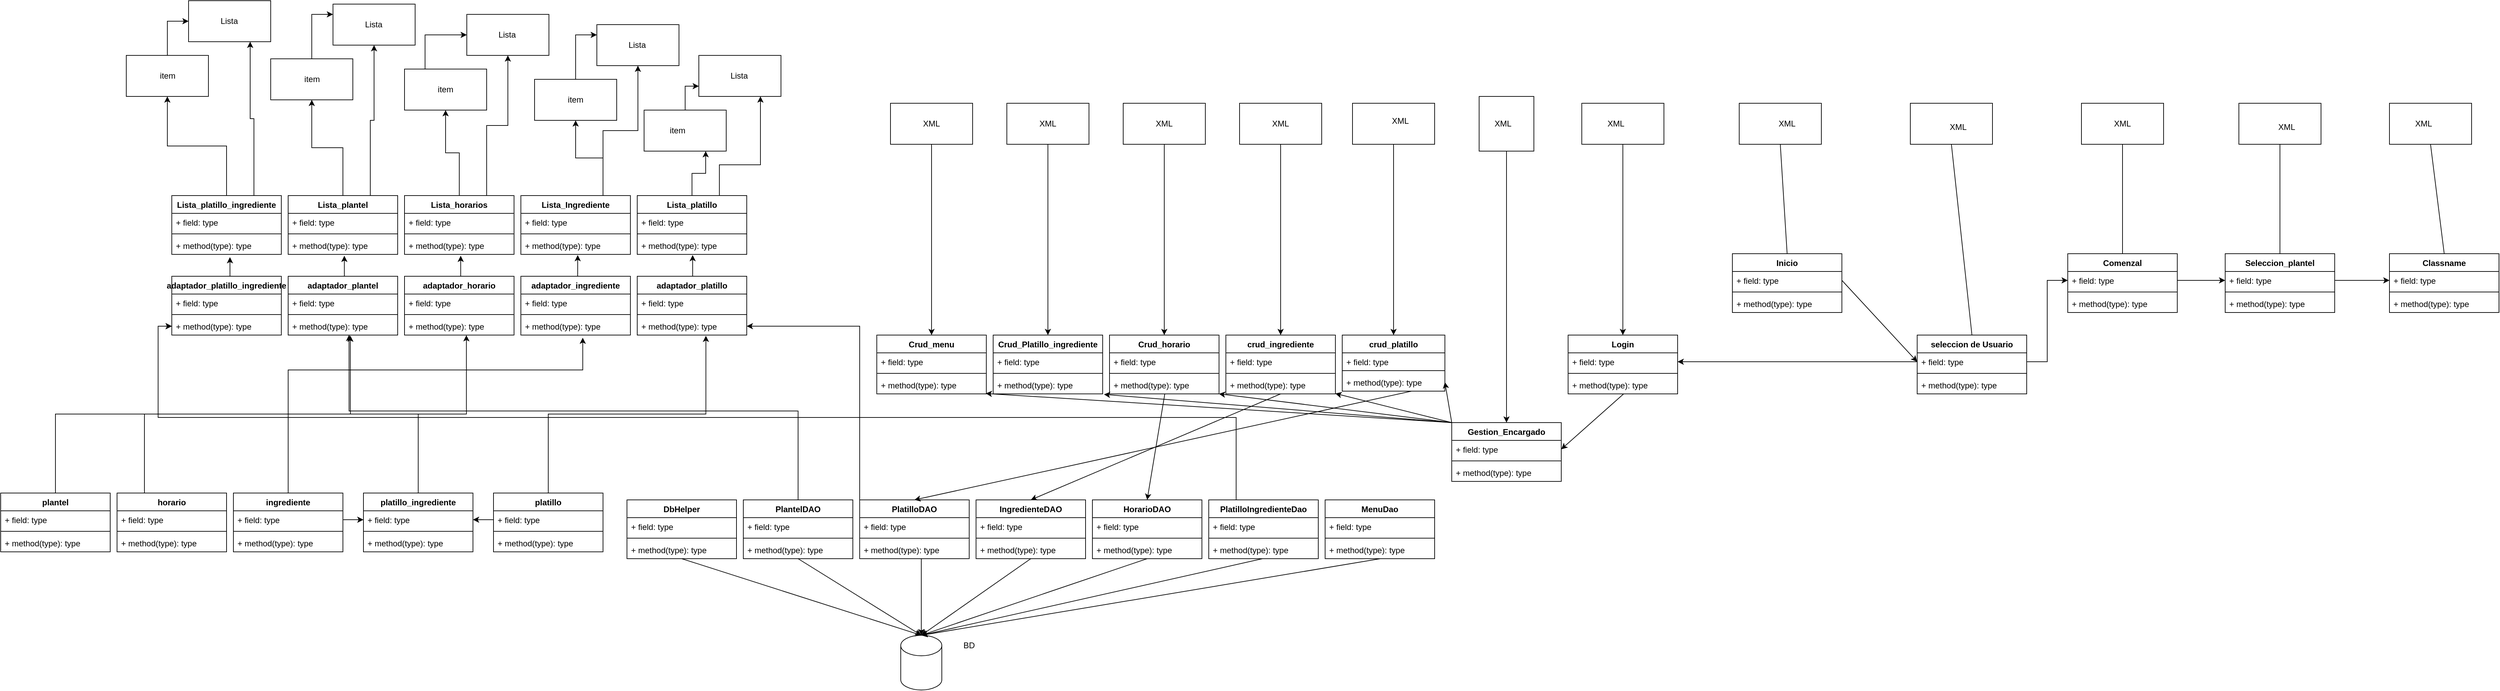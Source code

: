 <mxfile version="22.0.0" type="device">
  <diagram name="Página-1" id="XC9Q3F0aCUj1OjNqv1IH">
    <mxGraphModel dx="3953" dy="1857" grid="1" gridSize="10" guides="1" tooltips="1" connect="1" arrows="1" fold="1" page="1" pageScale="1" pageWidth="827" pageHeight="1169" math="0" shadow="0">
      <root>
        <mxCell id="0" />
        <mxCell id="1" parent="0" />
        <mxCell id="-4RbZdyc5BqVu8Ewx2B8-1" value="Inicio" style="swimlane;fontStyle=1;align=center;verticalAlign=top;childLayout=stackLayout;horizontal=1;startSize=26;horizontalStack=0;resizeParent=1;resizeParentMax=0;resizeLast=0;collapsible=1;marginBottom=0;whiteSpace=wrap;html=1;" parent="1" vertex="1">
          <mxGeometry x="240" y="160" width="160" height="86" as="geometry" />
        </mxCell>
        <mxCell id="-4RbZdyc5BqVu8Ewx2B8-2" value="+ field: type" style="text;strokeColor=none;fillColor=none;align=left;verticalAlign=top;spacingLeft=4;spacingRight=4;overflow=hidden;rotatable=0;points=[[0,0.5],[1,0.5]];portConstraint=eastwest;whiteSpace=wrap;html=1;" parent="-4RbZdyc5BqVu8Ewx2B8-1" vertex="1">
          <mxGeometry y="26" width="160" height="26" as="geometry" />
        </mxCell>
        <mxCell id="-4RbZdyc5BqVu8Ewx2B8-3" value="" style="line;strokeWidth=1;fillColor=none;align=left;verticalAlign=middle;spacingTop=-1;spacingLeft=3;spacingRight=3;rotatable=0;labelPosition=right;points=[];portConstraint=eastwest;strokeColor=inherit;" parent="-4RbZdyc5BqVu8Ewx2B8-1" vertex="1">
          <mxGeometry y="52" width="160" height="8" as="geometry" />
        </mxCell>
        <mxCell id="-4RbZdyc5BqVu8Ewx2B8-4" value="+ method(type): type" style="text;strokeColor=none;fillColor=none;align=left;verticalAlign=top;spacingLeft=4;spacingRight=4;overflow=hidden;rotatable=0;points=[[0,0.5],[1,0.5]];portConstraint=eastwest;whiteSpace=wrap;html=1;" parent="-4RbZdyc5BqVu8Ewx2B8-1" vertex="1">
          <mxGeometry y="60" width="160" height="26" as="geometry" />
        </mxCell>
        <mxCell id="-4RbZdyc5BqVu8Ewx2B8-5" value="" style="rounded=0;whiteSpace=wrap;html=1;" parent="1" vertex="1">
          <mxGeometry x="500" y="-60" width="120" height="60" as="geometry" />
        </mxCell>
        <mxCell id="-4RbZdyc5BqVu8Ewx2B8-6" value="" style="rounded=0;whiteSpace=wrap;html=1;" parent="1" vertex="1">
          <mxGeometry x="250" y="-60" width="120" height="60" as="geometry" />
        </mxCell>
        <mxCell id="-4RbZdyc5BqVu8Ewx2B8-7" value="seleccion de Usuario" style="swimlane;fontStyle=1;align=center;verticalAlign=top;childLayout=stackLayout;horizontal=1;startSize=26;horizontalStack=0;resizeParent=1;resizeParentMax=0;resizeLast=0;collapsible=1;marginBottom=0;whiteSpace=wrap;html=1;" parent="1" vertex="1">
          <mxGeometry x="510" y="279" width="160" height="86" as="geometry" />
        </mxCell>
        <mxCell id="-4RbZdyc5BqVu8Ewx2B8-8" value="+ field: type" style="text;strokeColor=none;fillColor=none;align=left;verticalAlign=top;spacingLeft=4;spacingRight=4;overflow=hidden;rotatable=0;points=[[0,0.5],[1,0.5]];portConstraint=eastwest;whiteSpace=wrap;html=1;" parent="-4RbZdyc5BqVu8Ewx2B8-7" vertex="1">
          <mxGeometry y="26" width="160" height="26" as="geometry" />
        </mxCell>
        <mxCell id="-4RbZdyc5BqVu8Ewx2B8-9" value="" style="line;strokeWidth=1;fillColor=none;align=left;verticalAlign=middle;spacingTop=-1;spacingLeft=3;spacingRight=3;rotatable=0;labelPosition=right;points=[];portConstraint=eastwest;strokeColor=inherit;" parent="-4RbZdyc5BqVu8Ewx2B8-7" vertex="1">
          <mxGeometry y="52" width="160" height="8" as="geometry" />
        </mxCell>
        <mxCell id="-4RbZdyc5BqVu8Ewx2B8-10" value="+ method(type): type" style="text;strokeColor=none;fillColor=none;align=left;verticalAlign=top;spacingLeft=4;spacingRight=4;overflow=hidden;rotatable=0;points=[[0,0.5],[1,0.5]];portConstraint=eastwest;whiteSpace=wrap;html=1;" parent="-4RbZdyc5BqVu8Ewx2B8-7" vertex="1">
          <mxGeometry y="60" width="160" height="26" as="geometry" />
        </mxCell>
        <mxCell id="-4RbZdyc5BqVu8Ewx2B8-11" value="" style="endArrow=none;html=1;rounded=0;exitX=0.5;exitY=0;exitDx=0;exitDy=0;entryX=0.5;entryY=1;entryDx=0;entryDy=0;" parent="1" source="-4RbZdyc5BqVu8Ewx2B8-1" target="-4RbZdyc5BqVu8Ewx2B8-6" edge="1">
          <mxGeometry width="50" height="50" relative="1" as="geometry">
            <mxPoint x="390" y="250" as="sourcePoint" />
            <mxPoint x="440" y="200" as="targetPoint" />
          </mxGeometry>
        </mxCell>
        <mxCell id="-4RbZdyc5BqVu8Ewx2B8-13" value="" style="endArrow=none;html=1;rounded=0;exitX=0.5;exitY=0;exitDx=0;exitDy=0;entryX=0.5;entryY=1;entryDx=0;entryDy=0;" parent="1" source="-4RbZdyc5BqVu8Ewx2B8-7" target="-4RbZdyc5BqVu8Ewx2B8-5" edge="1">
          <mxGeometry width="50" height="50" relative="1" as="geometry">
            <mxPoint x="390" y="250" as="sourcePoint" />
            <mxPoint x="440" y="200" as="targetPoint" />
          </mxGeometry>
        </mxCell>
        <mxCell id="-4RbZdyc5BqVu8Ewx2B8-14" value="Comenzal&lt;br&gt;" style="swimlane;fontStyle=1;align=center;verticalAlign=top;childLayout=stackLayout;horizontal=1;startSize=26;horizontalStack=0;resizeParent=1;resizeParentMax=0;resizeLast=0;collapsible=1;marginBottom=0;whiteSpace=wrap;html=1;" parent="1" vertex="1">
          <mxGeometry x="730" y="160" width="160" height="86" as="geometry" />
        </mxCell>
        <mxCell id="-4RbZdyc5BqVu8Ewx2B8-15" value="+ field: type" style="text;strokeColor=none;fillColor=none;align=left;verticalAlign=top;spacingLeft=4;spacingRight=4;overflow=hidden;rotatable=0;points=[[0,0.5],[1,0.5]];portConstraint=eastwest;whiteSpace=wrap;html=1;" parent="-4RbZdyc5BqVu8Ewx2B8-14" vertex="1">
          <mxGeometry y="26" width="160" height="26" as="geometry" />
        </mxCell>
        <mxCell id="-4RbZdyc5BqVu8Ewx2B8-16" value="" style="line;strokeWidth=1;fillColor=none;align=left;verticalAlign=middle;spacingTop=-1;spacingLeft=3;spacingRight=3;rotatable=0;labelPosition=right;points=[];portConstraint=eastwest;strokeColor=inherit;" parent="-4RbZdyc5BqVu8Ewx2B8-14" vertex="1">
          <mxGeometry y="52" width="160" height="8" as="geometry" />
        </mxCell>
        <mxCell id="-4RbZdyc5BqVu8Ewx2B8-17" value="+ method(type): type" style="text;strokeColor=none;fillColor=none;align=left;verticalAlign=top;spacingLeft=4;spacingRight=4;overflow=hidden;rotatable=0;points=[[0,0.5],[1,0.5]];portConstraint=eastwest;whiteSpace=wrap;html=1;" parent="-4RbZdyc5BqVu8Ewx2B8-14" vertex="1">
          <mxGeometry y="60" width="160" height="26" as="geometry" />
        </mxCell>
        <mxCell id="-4RbZdyc5BqVu8Ewx2B8-18" value="Gestion_Encargado" style="swimlane;fontStyle=1;align=center;verticalAlign=top;childLayout=stackLayout;horizontal=1;startSize=26;horizontalStack=0;resizeParent=1;resizeParentMax=0;resizeLast=0;collapsible=1;marginBottom=0;whiteSpace=wrap;html=1;" parent="1" vertex="1">
          <mxGeometry x="-170" y="407" width="160" height="86" as="geometry" />
        </mxCell>
        <mxCell id="-4RbZdyc5BqVu8Ewx2B8-19" value="+ field: type" style="text;strokeColor=none;fillColor=none;align=left;verticalAlign=top;spacingLeft=4;spacingRight=4;overflow=hidden;rotatable=0;points=[[0,0.5],[1,0.5]];portConstraint=eastwest;whiteSpace=wrap;html=1;" parent="-4RbZdyc5BqVu8Ewx2B8-18" vertex="1">
          <mxGeometry y="26" width="160" height="26" as="geometry" />
        </mxCell>
        <mxCell id="-4RbZdyc5BqVu8Ewx2B8-20" value="" style="line;strokeWidth=1;fillColor=none;align=left;verticalAlign=middle;spacingTop=-1;spacingLeft=3;spacingRight=3;rotatable=0;labelPosition=right;points=[];portConstraint=eastwest;strokeColor=inherit;" parent="-4RbZdyc5BqVu8Ewx2B8-18" vertex="1">
          <mxGeometry y="52" width="160" height="8" as="geometry" />
        </mxCell>
        <mxCell id="-4RbZdyc5BqVu8Ewx2B8-21" value="+ method(type): type" style="text;strokeColor=none;fillColor=none;align=left;verticalAlign=top;spacingLeft=4;spacingRight=4;overflow=hidden;rotatable=0;points=[[0,0.5],[1,0.5]];portConstraint=eastwest;whiteSpace=wrap;html=1;" parent="-4RbZdyc5BqVu8Ewx2B8-18" vertex="1">
          <mxGeometry y="60" width="160" height="26" as="geometry" />
        </mxCell>
        <mxCell id="-4RbZdyc5BqVu8Ewx2B8-24" value="" style="whiteSpace=wrap;html=1;aspect=fixed;" parent="1" vertex="1">
          <mxGeometry x="-130" y="-70" width="80" height="80" as="geometry" />
        </mxCell>
        <mxCell id="-4RbZdyc5BqVu8Ewx2B8-25" value="" style="rounded=0;whiteSpace=wrap;html=1;" parent="1" vertex="1">
          <mxGeometry x="750" y="-60" width="120" height="60" as="geometry" />
        </mxCell>
        <mxCell id="-4RbZdyc5BqVu8Ewx2B8-26" value="" style="endArrow=none;html=1;rounded=0;exitX=0.5;exitY=0;exitDx=0;exitDy=0;entryX=0.5;entryY=1;entryDx=0;entryDy=0;" parent="1" source="-4RbZdyc5BqVu8Ewx2B8-14" target="-4RbZdyc5BqVu8Ewx2B8-25" edge="1">
          <mxGeometry width="50" height="50" relative="1" as="geometry">
            <mxPoint x="710" y="150" as="sourcePoint" />
            <mxPoint x="760" y="100" as="targetPoint" />
          </mxGeometry>
        </mxCell>
        <mxCell id="-4RbZdyc5BqVu8Ewx2B8-28" value="DbHelper" style="swimlane;fontStyle=1;align=center;verticalAlign=top;childLayout=stackLayout;horizontal=1;startSize=26;horizontalStack=0;resizeParent=1;resizeParentMax=0;resizeLast=0;collapsible=1;marginBottom=0;whiteSpace=wrap;html=1;" parent="1" vertex="1">
          <mxGeometry x="-1375" y="520" width="160" height="86" as="geometry" />
        </mxCell>
        <mxCell id="-4RbZdyc5BqVu8Ewx2B8-29" value="+ field: type" style="text;strokeColor=none;fillColor=none;align=left;verticalAlign=top;spacingLeft=4;spacingRight=4;overflow=hidden;rotatable=0;points=[[0,0.5],[1,0.5]];portConstraint=eastwest;whiteSpace=wrap;html=1;" parent="-4RbZdyc5BqVu8Ewx2B8-28" vertex="1">
          <mxGeometry y="26" width="160" height="26" as="geometry" />
        </mxCell>
        <mxCell id="-4RbZdyc5BqVu8Ewx2B8-30" value="" style="line;strokeWidth=1;fillColor=none;align=left;verticalAlign=middle;spacingTop=-1;spacingLeft=3;spacingRight=3;rotatable=0;labelPosition=right;points=[];portConstraint=eastwest;strokeColor=inherit;" parent="-4RbZdyc5BqVu8Ewx2B8-28" vertex="1">
          <mxGeometry y="52" width="160" height="8" as="geometry" />
        </mxCell>
        <mxCell id="-4RbZdyc5BqVu8Ewx2B8-31" value="+ method(type): type" style="text;strokeColor=none;fillColor=none;align=left;verticalAlign=top;spacingLeft=4;spacingRight=4;overflow=hidden;rotatable=0;points=[[0,0.5],[1,0.5]];portConstraint=eastwest;whiteSpace=wrap;html=1;" parent="-4RbZdyc5BqVu8Ewx2B8-28" vertex="1">
          <mxGeometry y="60" width="160" height="26" as="geometry" />
        </mxCell>
        <mxCell id="-4RbZdyc5BqVu8Ewx2B8-32" value="" style="shape=cylinder3;whiteSpace=wrap;html=1;boundedLbl=1;backgroundOutline=1;size=15;" parent="1" vertex="1">
          <mxGeometry x="-975" y="718" width="60" height="80" as="geometry" />
        </mxCell>
        <mxCell id="-4RbZdyc5BqVu8Ewx2B8-34" value="PlantelDAO" style="swimlane;fontStyle=1;align=center;verticalAlign=top;childLayout=stackLayout;horizontal=1;startSize=26;horizontalStack=0;resizeParent=1;resizeParentMax=0;resizeLast=0;collapsible=1;marginBottom=0;whiteSpace=wrap;html=1;" parent="1" vertex="1">
          <mxGeometry x="-1205" y="520" width="160" height="86" as="geometry" />
        </mxCell>
        <mxCell id="-4RbZdyc5BqVu8Ewx2B8-35" value="+ field: type" style="text;strokeColor=none;fillColor=none;align=left;verticalAlign=top;spacingLeft=4;spacingRight=4;overflow=hidden;rotatable=0;points=[[0,0.5],[1,0.5]];portConstraint=eastwest;whiteSpace=wrap;html=1;" parent="-4RbZdyc5BqVu8Ewx2B8-34" vertex="1">
          <mxGeometry y="26" width="160" height="26" as="geometry" />
        </mxCell>
        <mxCell id="-4RbZdyc5BqVu8Ewx2B8-36" value="" style="line;strokeWidth=1;fillColor=none;align=left;verticalAlign=middle;spacingTop=-1;spacingLeft=3;spacingRight=3;rotatable=0;labelPosition=right;points=[];portConstraint=eastwest;strokeColor=inherit;" parent="-4RbZdyc5BqVu8Ewx2B8-34" vertex="1">
          <mxGeometry y="52" width="160" height="8" as="geometry" />
        </mxCell>
        <mxCell id="-4RbZdyc5BqVu8Ewx2B8-37" value="+ method(type): type" style="text;strokeColor=none;fillColor=none;align=left;verticalAlign=top;spacingLeft=4;spacingRight=4;overflow=hidden;rotatable=0;points=[[0,0.5],[1,0.5]];portConstraint=eastwest;whiteSpace=wrap;html=1;" parent="-4RbZdyc5BqVu8Ewx2B8-34" vertex="1">
          <mxGeometry y="60" width="160" height="26" as="geometry" />
        </mxCell>
        <mxCell id="ZHJmXaStgts0NCIW2dNx-63" style="edgeStyle=orthogonalEdgeStyle;rounded=0;orthogonalLoop=1;jettySize=auto;html=1;exitX=0;exitY=0;exitDx=0;exitDy=0;entryX=1;entryY=0.5;entryDx=0;entryDy=0;" edge="1" parent="1" source="-4RbZdyc5BqVu8Ewx2B8-38" target="ZHJmXaStgts0NCIW2dNx-24">
          <mxGeometry relative="1" as="geometry" />
        </mxCell>
        <mxCell id="-4RbZdyc5BqVu8Ewx2B8-38" value="PlatilloDAO" style="swimlane;fontStyle=1;align=center;verticalAlign=top;childLayout=stackLayout;horizontal=1;startSize=26;horizontalStack=0;resizeParent=1;resizeParentMax=0;resizeLast=0;collapsible=1;marginBottom=0;whiteSpace=wrap;html=1;" parent="1" vertex="1">
          <mxGeometry x="-1035" y="520" width="160" height="86" as="geometry" />
        </mxCell>
        <mxCell id="-4RbZdyc5BqVu8Ewx2B8-39" value="+ field: type" style="text;strokeColor=none;fillColor=none;align=left;verticalAlign=top;spacingLeft=4;spacingRight=4;overflow=hidden;rotatable=0;points=[[0,0.5],[1,0.5]];portConstraint=eastwest;whiteSpace=wrap;html=1;" parent="-4RbZdyc5BqVu8Ewx2B8-38" vertex="1">
          <mxGeometry y="26" width="160" height="26" as="geometry" />
        </mxCell>
        <mxCell id="-4RbZdyc5BqVu8Ewx2B8-40" value="" style="line;strokeWidth=1;fillColor=none;align=left;verticalAlign=middle;spacingTop=-1;spacingLeft=3;spacingRight=3;rotatable=0;labelPosition=right;points=[];portConstraint=eastwest;strokeColor=inherit;" parent="-4RbZdyc5BqVu8Ewx2B8-38" vertex="1">
          <mxGeometry y="52" width="160" height="8" as="geometry" />
        </mxCell>
        <mxCell id="-4RbZdyc5BqVu8Ewx2B8-41" value="+ method(type): type" style="text;strokeColor=none;fillColor=none;align=left;verticalAlign=top;spacingLeft=4;spacingRight=4;overflow=hidden;rotatable=0;points=[[0,0.5],[1,0.5]];portConstraint=eastwest;whiteSpace=wrap;html=1;" parent="-4RbZdyc5BqVu8Ewx2B8-38" vertex="1">
          <mxGeometry y="60" width="160" height="26" as="geometry" />
        </mxCell>
        <mxCell id="-4RbZdyc5BqVu8Ewx2B8-42" value="IngredienteDAO" style="swimlane;fontStyle=1;align=center;verticalAlign=top;childLayout=stackLayout;horizontal=1;startSize=26;horizontalStack=0;resizeParent=1;resizeParentMax=0;resizeLast=0;collapsible=1;marginBottom=0;whiteSpace=wrap;html=1;" parent="1" vertex="1">
          <mxGeometry x="-865" y="520" width="160" height="86" as="geometry" />
        </mxCell>
        <mxCell id="-4RbZdyc5BqVu8Ewx2B8-43" value="+ field: type" style="text;strokeColor=none;fillColor=none;align=left;verticalAlign=top;spacingLeft=4;spacingRight=4;overflow=hidden;rotatable=0;points=[[0,0.5],[1,0.5]];portConstraint=eastwest;whiteSpace=wrap;html=1;" parent="-4RbZdyc5BqVu8Ewx2B8-42" vertex="1">
          <mxGeometry y="26" width="160" height="26" as="geometry" />
        </mxCell>
        <mxCell id="-4RbZdyc5BqVu8Ewx2B8-44" value="" style="line;strokeWidth=1;fillColor=none;align=left;verticalAlign=middle;spacingTop=-1;spacingLeft=3;spacingRight=3;rotatable=0;labelPosition=right;points=[];portConstraint=eastwest;strokeColor=inherit;" parent="-4RbZdyc5BqVu8Ewx2B8-42" vertex="1">
          <mxGeometry y="52" width="160" height="8" as="geometry" />
        </mxCell>
        <mxCell id="-4RbZdyc5BqVu8Ewx2B8-45" value="+ method(type): type" style="text;strokeColor=none;fillColor=none;align=left;verticalAlign=top;spacingLeft=4;spacingRight=4;overflow=hidden;rotatable=0;points=[[0,0.5],[1,0.5]];portConstraint=eastwest;whiteSpace=wrap;html=1;" parent="-4RbZdyc5BqVu8Ewx2B8-42" vertex="1">
          <mxGeometry y="60" width="160" height="26" as="geometry" />
        </mxCell>
        <mxCell id="-4RbZdyc5BqVu8Ewx2B8-46" value="HorarioDAO" style="swimlane;fontStyle=1;align=center;verticalAlign=top;childLayout=stackLayout;horizontal=1;startSize=26;horizontalStack=0;resizeParent=1;resizeParentMax=0;resizeLast=0;collapsible=1;marginBottom=0;whiteSpace=wrap;html=1;" parent="1" vertex="1">
          <mxGeometry x="-695" y="520" width="160" height="86" as="geometry" />
        </mxCell>
        <mxCell id="-4RbZdyc5BqVu8Ewx2B8-47" value="+ field: type" style="text;strokeColor=none;fillColor=none;align=left;verticalAlign=top;spacingLeft=4;spacingRight=4;overflow=hidden;rotatable=0;points=[[0,0.5],[1,0.5]];portConstraint=eastwest;whiteSpace=wrap;html=1;" parent="-4RbZdyc5BqVu8Ewx2B8-46" vertex="1">
          <mxGeometry y="26" width="160" height="26" as="geometry" />
        </mxCell>
        <mxCell id="-4RbZdyc5BqVu8Ewx2B8-48" value="" style="line;strokeWidth=1;fillColor=none;align=left;verticalAlign=middle;spacingTop=-1;spacingLeft=3;spacingRight=3;rotatable=0;labelPosition=right;points=[];portConstraint=eastwest;strokeColor=inherit;" parent="-4RbZdyc5BqVu8Ewx2B8-46" vertex="1">
          <mxGeometry y="52" width="160" height="8" as="geometry" />
        </mxCell>
        <mxCell id="-4RbZdyc5BqVu8Ewx2B8-49" value="+ method(type): type" style="text;strokeColor=none;fillColor=none;align=left;verticalAlign=top;spacingLeft=4;spacingRight=4;overflow=hidden;rotatable=0;points=[[0,0.5],[1,0.5]];portConstraint=eastwest;whiteSpace=wrap;html=1;" parent="-4RbZdyc5BqVu8Ewx2B8-46" vertex="1">
          <mxGeometry y="60" width="160" height="26" as="geometry" />
        </mxCell>
        <mxCell id="-4RbZdyc5BqVu8Ewx2B8-50" value="crud_platillo" style="swimlane;fontStyle=1;align=center;verticalAlign=top;childLayout=stackLayout;horizontal=1;startSize=26;horizontalStack=0;resizeParent=1;resizeParentMax=0;resizeLast=0;collapsible=1;marginBottom=0;whiteSpace=wrap;html=1;" parent="1" vertex="1">
          <mxGeometry x="-330" y="279" width="150" height="82" as="geometry" />
        </mxCell>
        <mxCell id="-4RbZdyc5BqVu8Ewx2B8-51" value="+ field: type" style="text;strokeColor=none;fillColor=none;align=left;verticalAlign=top;spacingLeft=4;spacingRight=4;overflow=hidden;rotatable=0;points=[[0,0.5],[1,0.5]];portConstraint=eastwest;whiteSpace=wrap;html=1;" parent="-4RbZdyc5BqVu8Ewx2B8-50" vertex="1">
          <mxGeometry y="26" width="150" height="22" as="geometry" />
        </mxCell>
        <mxCell id="-4RbZdyc5BqVu8Ewx2B8-52" value="" style="line;strokeWidth=1;fillColor=none;align=left;verticalAlign=middle;spacingTop=-1;spacingLeft=3;spacingRight=3;rotatable=0;labelPosition=right;points=[];portConstraint=eastwest;strokeColor=inherit;" parent="-4RbZdyc5BqVu8Ewx2B8-50" vertex="1">
          <mxGeometry y="48" width="150" height="8" as="geometry" />
        </mxCell>
        <mxCell id="-4RbZdyc5BqVu8Ewx2B8-53" value="+ method(type): type" style="text;strokeColor=none;fillColor=none;align=left;verticalAlign=top;spacingLeft=4;spacingRight=4;overflow=hidden;rotatable=0;points=[[0,0.5],[1,0.5]];portConstraint=eastwest;whiteSpace=wrap;html=1;" parent="-4RbZdyc5BqVu8Ewx2B8-50" vertex="1">
          <mxGeometry y="56" width="150" height="26" as="geometry" />
        </mxCell>
        <mxCell id="-4RbZdyc5BqVu8Ewx2B8-55" value="Login" style="swimlane;fontStyle=1;align=center;verticalAlign=top;childLayout=stackLayout;horizontal=1;startSize=26;horizontalStack=0;resizeParent=1;resizeParentMax=0;resizeLast=0;collapsible=1;marginBottom=0;whiteSpace=wrap;html=1;" parent="1" vertex="1">
          <mxGeometry y="279" width="160" height="86" as="geometry" />
        </mxCell>
        <mxCell id="-4RbZdyc5BqVu8Ewx2B8-56" value="+ field: type" style="text;strokeColor=none;fillColor=none;align=left;verticalAlign=top;spacingLeft=4;spacingRight=4;overflow=hidden;rotatable=0;points=[[0,0.5],[1,0.5]];portConstraint=eastwest;whiteSpace=wrap;html=1;" parent="-4RbZdyc5BqVu8Ewx2B8-55" vertex="1">
          <mxGeometry y="26" width="160" height="26" as="geometry" />
        </mxCell>
        <mxCell id="-4RbZdyc5BqVu8Ewx2B8-57" value="" style="line;strokeWidth=1;fillColor=none;align=left;verticalAlign=middle;spacingTop=-1;spacingLeft=3;spacingRight=3;rotatable=0;labelPosition=right;points=[];portConstraint=eastwest;strokeColor=inherit;" parent="-4RbZdyc5BqVu8Ewx2B8-55" vertex="1">
          <mxGeometry y="52" width="160" height="8" as="geometry" />
        </mxCell>
        <mxCell id="-4RbZdyc5BqVu8Ewx2B8-58" value="+ method(type): type" style="text;strokeColor=none;fillColor=none;align=left;verticalAlign=top;spacingLeft=4;spacingRight=4;overflow=hidden;rotatable=0;points=[[0,0.5],[1,0.5]];portConstraint=eastwest;whiteSpace=wrap;html=1;" parent="-4RbZdyc5BqVu8Ewx2B8-55" vertex="1">
          <mxGeometry y="60" width="160" height="26" as="geometry" />
        </mxCell>
        <mxCell id="-4RbZdyc5BqVu8Ewx2B8-60" value="" style="rounded=0;whiteSpace=wrap;html=1;" parent="1" vertex="1">
          <mxGeometry x="-315" y="-60" width="120" height="60" as="geometry" />
        </mxCell>
        <mxCell id="-4RbZdyc5BqVu8Ewx2B8-61" value="crud_ingrediente" style="swimlane;fontStyle=1;align=center;verticalAlign=top;childLayout=stackLayout;horizontal=1;startSize=26;horizontalStack=0;resizeParent=1;resizeParentMax=0;resizeLast=0;collapsible=1;marginBottom=0;whiteSpace=wrap;html=1;" parent="1" vertex="1">
          <mxGeometry x="-500" y="279" width="160" height="86" as="geometry" />
        </mxCell>
        <mxCell id="-4RbZdyc5BqVu8Ewx2B8-62" value="+ field: type" style="text;strokeColor=none;fillColor=none;align=left;verticalAlign=top;spacingLeft=4;spacingRight=4;overflow=hidden;rotatable=0;points=[[0,0.5],[1,0.5]];portConstraint=eastwest;whiteSpace=wrap;html=1;" parent="-4RbZdyc5BqVu8Ewx2B8-61" vertex="1">
          <mxGeometry y="26" width="160" height="26" as="geometry" />
        </mxCell>
        <mxCell id="-4RbZdyc5BqVu8Ewx2B8-63" value="" style="line;strokeWidth=1;fillColor=none;align=left;verticalAlign=middle;spacingTop=-1;spacingLeft=3;spacingRight=3;rotatable=0;labelPosition=right;points=[];portConstraint=eastwest;strokeColor=inherit;" parent="-4RbZdyc5BqVu8Ewx2B8-61" vertex="1">
          <mxGeometry y="52" width="160" height="8" as="geometry" />
        </mxCell>
        <mxCell id="-4RbZdyc5BqVu8Ewx2B8-64" value="+ method(type): type" style="text;strokeColor=none;fillColor=none;align=left;verticalAlign=top;spacingLeft=4;spacingRight=4;overflow=hidden;rotatable=0;points=[[0,0.5],[1,0.5]];portConstraint=eastwest;whiteSpace=wrap;html=1;" parent="-4RbZdyc5BqVu8Ewx2B8-61" vertex="1">
          <mxGeometry y="60" width="160" height="26" as="geometry" />
        </mxCell>
        <mxCell id="-4RbZdyc5BqVu8Ewx2B8-65" value="Crud_horario" style="swimlane;fontStyle=1;align=center;verticalAlign=top;childLayout=stackLayout;horizontal=1;startSize=26;horizontalStack=0;resizeParent=1;resizeParentMax=0;resizeLast=0;collapsible=1;marginBottom=0;whiteSpace=wrap;html=1;" parent="1" vertex="1">
          <mxGeometry x="-670" y="279" width="160" height="86" as="geometry" />
        </mxCell>
        <mxCell id="-4RbZdyc5BqVu8Ewx2B8-66" value="+ field: type" style="text;strokeColor=none;fillColor=none;align=left;verticalAlign=top;spacingLeft=4;spacingRight=4;overflow=hidden;rotatable=0;points=[[0,0.5],[1,0.5]];portConstraint=eastwest;whiteSpace=wrap;html=1;" parent="-4RbZdyc5BqVu8Ewx2B8-65" vertex="1">
          <mxGeometry y="26" width="160" height="26" as="geometry" />
        </mxCell>
        <mxCell id="-4RbZdyc5BqVu8Ewx2B8-67" value="" style="line;strokeWidth=1;fillColor=none;align=left;verticalAlign=middle;spacingTop=-1;spacingLeft=3;spacingRight=3;rotatable=0;labelPosition=right;points=[];portConstraint=eastwest;strokeColor=inherit;" parent="-4RbZdyc5BqVu8Ewx2B8-65" vertex="1">
          <mxGeometry y="52" width="160" height="8" as="geometry" />
        </mxCell>
        <mxCell id="-4RbZdyc5BqVu8Ewx2B8-68" value="+ method(type): type" style="text;strokeColor=none;fillColor=none;align=left;verticalAlign=top;spacingLeft=4;spacingRight=4;overflow=hidden;rotatable=0;points=[[0,0.5],[1,0.5]];portConstraint=eastwest;whiteSpace=wrap;html=1;" parent="-4RbZdyc5BqVu8Ewx2B8-65" vertex="1">
          <mxGeometry y="60" width="160" height="26" as="geometry" />
        </mxCell>
        <mxCell id="-4RbZdyc5BqVu8Ewx2B8-70" value="" style="rounded=0;whiteSpace=wrap;html=1;" parent="1" vertex="1">
          <mxGeometry x="-480" y="-60" width="120" height="60" as="geometry" />
        </mxCell>
        <mxCell id="-4RbZdyc5BqVu8Ewx2B8-75" value="" style="rounded=0;whiteSpace=wrap;html=1;" parent="1" vertex="1">
          <mxGeometry x="-650" y="-60" width="120" height="60" as="geometry" />
        </mxCell>
        <mxCell id="-4RbZdyc5BqVu8Ewx2B8-80" value="Crud_Platillo_ingrediente" style="swimlane;fontStyle=1;align=center;verticalAlign=top;childLayout=stackLayout;horizontal=1;startSize=26;horizontalStack=0;resizeParent=1;resizeParentMax=0;resizeLast=0;collapsible=1;marginBottom=0;whiteSpace=wrap;html=1;" parent="1" vertex="1">
          <mxGeometry x="-840" y="279" width="160" height="86" as="geometry" />
        </mxCell>
        <mxCell id="-4RbZdyc5BqVu8Ewx2B8-81" value="+ field: type" style="text;strokeColor=none;fillColor=none;align=left;verticalAlign=top;spacingLeft=4;spacingRight=4;overflow=hidden;rotatable=0;points=[[0,0.5],[1,0.5]];portConstraint=eastwest;whiteSpace=wrap;html=1;" parent="-4RbZdyc5BqVu8Ewx2B8-80" vertex="1">
          <mxGeometry y="26" width="160" height="26" as="geometry" />
        </mxCell>
        <mxCell id="-4RbZdyc5BqVu8Ewx2B8-82" value="" style="line;strokeWidth=1;fillColor=none;align=left;verticalAlign=middle;spacingTop=-1;spacingLeft=3;spacingRight=3;rotatable=0;labelPosition=right;points=[];portConstraint=eastwest;strokeColor=inherit;" parent="-4RbZdyc5BqVu8Ewx2B8-80" vertex="1">
          <mxGeometry y="52" width="160" height="8" as="geometry" />
        </mxCell>
        <mxCell id="-4RbZdyc5BqVu8Ewx2B8-83" value="+ method(type): type" style="text;strokeColor=none;fillColor=none;align=left;verticalAlign=top;spacingLeft=4;spacingRight=4;overflow=hidden;rotatable=0;points=[[0,0.5],[1,0.5]];portConstraint=eastwest;whiteSpace=wrap;html=1;" parent="-4RbZdyc5BqVu8Ewx2B8-80" vertex="1">
          <mxGeometry y="60" width="160" height="26" as="geometry" />
        </mxCell>
        <mxCell id="-4RbZdyc5BqVu8Ewx2B8-84" value="" style="rounded=0;whiteSpace=wrap;html=1;" parent="1" vertex="1">
          <mxGeometry x="-990" y="-60" width="120" height="60" as="geometry" />
        </mxCell>
        <mxCell id="-4RbZdyc5BqVu8Ewx2B8-86" value="Seleccion_plantel" style="swimlane;fontStyle=1;align=center;verticalAlign=top;childLayout=stackLayout;horizontal=1;startSize=26;horizontalStack=0;resizeParent=1;resizeParentMax=0;resizeLast=0;collapsible=1;marginBottom=0;whiteSpace=wrap;html=1;" parent="1" vertex="1">
          <mxGeometry x="960" y="160" width="160" height="86" as="geometry" />
        </mxCell>
        <mxCell id="-4RbZdyc5BqVu8Ewx2B8-87" value="+ field: type" style="text;strokeColor=none;fillColor=none;align=left;verticalAlign=top;spacingLeft=4;spacingRight=4;overflow=hidden;rotatable=0;points=[[0,0.5],[1,0.5]];portConstraint=eastwest;whiteSpace=wrap;html=1;" parent="-4RbZdyc5BqVu8Ewx2B8-86" vertex="1">
          <mxGeometry y="26" width="160" height="26" as="geometry" />
        </mxCell>
        <mxCell id="-4RbZdyc5BqVu8Ewx2B8-88" value="" style="line;strokeWidth=1;fillColor=none;align=left;verticalAlign=middle;spacingTop=-1;spacingLeft=3;spacingRight=3;rotatable=0;labelPosition=right;points=[];portConstraint=eastwest;strokeColor=inherit;" parent="-4RbZdyc5BqVu8Ewx2B8-86" vertex="1">
          <mxGeometry y="52" width="160" height="8" as="geometry" />
        </mxCell>
        <mxCell id="-4RbZdyc5BqVu8Ewx2B8-89" value="+ method(type): type" style="text;strokeColor=none;fillColor=none;align=left;verticalAlign=top;spacingLeft=4;spacingRight=4;overflow=hidden;rotatable=0;points=[[0,0.5],[1,0.5]];portConstraint=eastwest;whiteSpace=wrap;html=1;" parent="-4RbZdyc5BqVu8Ewx2B8-86" vertex="1">
          <mxGeometry y="60" width="160" height="26" as="geometry" />
        </mxCell>
        <mxCell id="-4RbZdyc5BqVu8Ewx2B8-91" value="" style="rounded=0;whiteSpace=wrap;html=1;" parent="1" vertex="1">
          <mxGeometry x="980" y="-60" width="120" height="60" as="geometry" />
        </mxCell>
        <mxCell id="-4RbZdyc5BqVu8Ewx2B8-99" value="Classname" style="swimlane;fontStyle=1;align=center;verticalAlign=top;childLayout=stackLayout;horizontal=1;startSize=26;horizontalStack=0;resizeParent=1;resizeParentMax=0;resizeLast=0;collapsible=1;marginBottom=0;whiteSpace=wrap;html=1;" parent="1" vertex="1">
          <mxGeometry x="1200" y="160" width="160" height="86" as="geometry" />
        </mxCell>
        <mxCell id="-4RbZdyc5BqVu8Ewx2B8-100" value="+ field: type" style="text;strokeColor=none;fillColor=none;align=left;verticalAlign=top;spacingLeft=4;spacingRight=4;overflow=hidden;rotatable=0;points=[[0,0.5],[1,0.5]];portConstraint=eastwest;whiteSpace=wrap;html=1;" parent="-4RbZdyc5BqVu8Ewx2B8-99" vertex="1">
          <mxGeometry y="26" width="160" height="26" as="geometry" />
        </mxCell>
        <mxCell id="-4RbZdyc5BqVu8Ewx2B8-101" value="" style="line;strokeWidth=1;fillColor=none;align=left;verticalAlign=middle;spacingTop=-1;spacingLeft=3;spacingRight=3;rotatable=0;labelPosition=right;points=[];portConstraint=eastwest;strokeColor=inherit;" parent="-4RbZdyc5BqVu8Ewx2B8-99" vertex="1">
          <mxGeometry y="52" width="160" height="8" as="geometry" />
        </mxCell>
        <mxCell id="-4RbZdyc5BqVu8Ewx2B8-102" value="+ method(type): type" style="text;strokeColor=none;fillColor=none;align=left;verticalAlign=top;spacingLeft=4;spacingRight=4;overflow=hidden;rotatable=0;points=[[0,0.5],[1,0.5]];portConstraint=eastwest;whiteSpace=wrap;html=1;" parent="-4RbZdyc5BqVu8Ewx2B8-99" vertex="1">
          <mxGeometry y="60" width="160" height="26" as="geometry" />
        </mxCell>
        <mxCell id="-4RbZdyc5BqVu8Ewx2B8-103" value="MenuDao" style="swimlane;fontStyle=1;align=center;verticalAlign=top;childLayout=stackLayout;horizontal=1;startSize=26;horizontalStack=0;resizeParent=1;resizeParentMax=0;resizeLast=0;collapsible=1;marginBottom=0;whiteSpace=wrap;html=1;" parent="1" vertex="1">
          <mxGeometry x="-355" y="520" width="160" height="86" as="geometry" />
        </mxCell>
        <mxCell id="-4RbZdyc5BqVu8Ewx2B8-104" value="+ field: type" style="text;strokeColor=none;fillColor=none;align=left;verticalAlign=top;spacingLeft=4;spacingRight=4;overflow=hidden;rotatable=0;points=[[0,0.5],[1,0.5]];portConstraint=eastwest;whiteSpace=wrap;html=1;" parent="-4RbZdyc5BqVu8Ewx2B8-103" vertex="1">
          <mxGeometry y="26" width="160" height="26" as="geometry" />
        </mxCell>
        <mxCell id="-4RbZdyc5BqVu8Ewx2B8-105" value="" style="line;strokeWidth=1;fillColor=none;align=left;verticalAlign=middle;spacingTop=-1;spacingLeft=3;spacingRight=3;rotatable=0;labelPosition=right;points=[];portConstraint=eastwest;strokeColor=inherit;" parent="-4RbZdyc5BqVu8Ewx2B8-103" vertex="1">
          <mxGeometry y="52" width="160" height="8" as="geometry" />
        </mxCell>
        <mxCell id="-4RbZdyc5BqVu8Ewx2B8-106" value="+ method(type): type" style="text;strokeColor=none;fillColor=none;align=left;verticalAlign=top;spacingLeft=4;spacingRight=4;overflow=hidden;rotatable=0;points=[[0,0.5],[1,0.5]];portConstraint=eastwest;whiteSpace=wrap;html=1;" parent="-4RbZdyc5BqVu8Ewx2B8-103" vertex="1">
          <mxGeometry y="60" width="160" height="26" as="geometry" />
        </mxCell>
        <mxCell id="-4RbZdyc5BqVu8Ewx2B8-107" value="Crud_menu" style="swimlane;fontStyle=1;align=center;verticalAlign=top;childLayout=stackLayout;horizontal=1;startSize=26;horizontalStack=0;resizeParent=1;resizeParentMax=0;resizeLast=0;collapsible=1;marginBottom=0;whiteSpace=wrap;html=1;" parent="1" vertex="1">
          <mxGeometry x="-1010" y="279" width="160" height="86" as="geometry" />
        </mxCell>
        <mxCell id="-4RbZdyc5BqVu8Ewx2B8-108" value="+ field: type" style="text;strokeColor=none;fillColor=none;align=left;verticalAlign=top;spacingLeft=4;spacingRight=4;overflow=hidden;rotatable=0;points=[[0,0.5],[1,0.5]];portConstraint=eastwest;whiteSpace=wrap;html=1;" parent="-4RbZdyc5BqVu8Ewx2B8-107" vertex="1">
          <mxGeometry y="26" width="160" height="26" as="geometry" />
        </mxCell>
        <mxCell id="-4RbZdyc5BqVu8Ewx2B8-109" value="" style="line;strokeWidth=1;fillColor=none;align=left;verticalAlign=middle;spacingTop=-1;spacingLeft=3;spacingRight=3;rotatable=0;labelPosition=right;points=[];portConstraint=eastwest;strokeColor=inherit;" parent="-4RbZdyc5BqVu8Ewx2B8-107" vertex="1">
          <mxGeometry y="52" width="160" height="8" as="geometry" />
        </mxCell>
        <mxCell id="-4RbZdyc5BqVu8Ewx2B8-110" value="+ method(type): type" style="text;strokeColor=none;fillColor=none;align=left;verticalAlign=top;spacingLeft=4;spacingRight=4;overflow=hidden;rotatable=0;points=[[0,0.5],[1,0.5]];portConstraint=eastwest;whiteSpace=wrap;html=1;" parent="-4RbZdyc5BqVu8Ewx2B8-107" vertex="1">
          <mxGeometry y="60" width="160" height="26" as="geometry" />
        </mxCell>
        <mxCell id="-4RbZdyc5BqVu8Ewx2B8-112" value="" style="rounded=0;whiteSpace=wrap;html=1;" parent="1" vertex="1">
          <mxGeometry x="-820" y="-60" width="120" height="60" as="geometry" />
        </mxCell>
        <mxCell id="-4RbZdyc5BqVu8Ewx2B8-116" value="" style="rounded=0;whiteSpace=wrap;html=1;" parent="1" vertex="1">
          <mxGeometry x="1200" y="-60" width="120" height="60" as="geometry" />
        </mxCell>
        <mxCell id="-4RbZdyc5BqVu8Ewx2B8-117" value="" style="endArrow=none;html=1;rounded=0;entryX=0.5;entryY=1;entryDx=0;entryDy=0;exitX=0.5;exitY=0;exitDx=0;exitDy=0;" parent="1" source="-4RbZdyc5BqVu8Ewx2B8-86" target="-4RbZdyc5BqVu8Ewx2B8-91" edge="1">
          <mxGeometry width="50" height="50" relative="1" as="geometry">
            <mxPoint x="1080" y="370" as="sourcePoint" />
            <mxPoint x="1130" y="320" as="targetPoint" />
          </mxGeometry>
        </mxCell>
        <mxCell id="-4RbZdyc5BqVu8Ewx2B8-118" value="" style="endArrow=none;html=1;rounded=0;entryX=0.5;entryY=1;entryDx=0;entryDy=0;exitX=0.5;exitY=0;exitDx=0;exitDy=0;" parent="1" source="-4RbZdyc5BqVu8Ewx2B8-99" target="-4RbZdyc5BqVu8Ewx2B8-116" edge="1">
          <mxGeometry width="50" height="50" relative="1" as="geometry">
            <mxPoint x="1080" y="370" as="sourcePoint" />
            <mxPoint x="1130" y="320" as="targetPoint" />
          </mxGeometry>
        </mxCell>
        <mxCell id="-4RbZdyc5BqVu8Ewx2B8-131" value="" style="rounded=0;whiteSpace=wrap;html=1;" parent="1" vertex="1">
          <mxGeometry x="20" y="-60" width="120" height="60" as="geometry" />
        </mxCell>
        <mxCell id="ZHJmXaStgts0NCIW2dNx-66" style="edgeStyle=orthogonalEdgeStyle;rounded=0;orthogonalLoop=1;jettySize=auto;html=1;exitX=0.25;exitY=0;exitDx=0;exitDy=0;entryX=0;entryY=0.5;entryDx=0;entryDy=0;" edge="1" parent="1" source="-4RbZdyc5BqVu8Ewx2B8-135" target="ZHJmXaStgts0NCIW2dNx-40">
          <mxGeometry relative="1" as="geometry" />
        </mxCell>
        <mxCell id="-4RbZdyc5BqVu8Ewx2B8-135" value="PlatilloIngredienteDao" style="swimlane;fontStyle=1;align=center;verticalAlign=top;childLayout=stackLayout;horizontal=1;startSize=26;horizontalStack=0;resizeParent=1;resizeParentMax=0;resizeLast=0;collapsible=1;marginBottom=0;whiteSpace=wrap;html=1;" parent="1" vertex="1">
          <mxGeometry x="-525" y="520" width="160" height="86" as="geometry" />
        </mxCell>
        <mxCell id="-4RbZdyc5BqVu8Ewx2B8-136" value="+ field: type" style="text;strokeColor=none;fillColor=none;align=left;verticalAlign=top;spacingLeft=4;spacingRight=4;overflow=hidden;rotatable=0;points=[[0,0.5],[1,0.5]];portConstraint=eastwest;whiteSpace=wrap;html=1;" parent="-4RbZdyc5BqVu8Ewx2B8-135" vertex="1">
          <mxGeometry y="26" width="160" height="26" as="geometry" />
        </mxCell>
        <mxCell id="-4RbZdyc5BqVu8Ewx2B8-137" value="" style="line;strokeWidth=1;fillColor=none;align=left;verticalAlign=middle;spacingTop=-1;spacingLeft=3;spacingRight=3;rotatable=0;labelPosition=right;points=[];portConstraint=eastwest;strokeColor=inherit;" parent="-4RbZdyc5BqVu8Ewx2B8-135" vertex="1">
          <mxGeometry y="52" width="160" height="8" as="geometry" />
        </mxCell>
        <mxCell id="-4RbZdyc5BqVu8Ewx2B8-138" value="+ method(type): type" style="text;strokeColor=none;fillColor=none;align=left;verticalAlign=top;spacingLeft=4;spacingRight=4;overflow=hidden;rotatable=0;points=[[0,0.5],[1,0.5]];portConstraint=eastwest;whiteSpace=wrap;html=1;" parent="-4RbZdyc5BqVu8Ewx2B8-135" vertex="1">
          <mxGeometry y="60" width="160" height="26" as="geometry" />
        </mxCell>
        <mxCell id="-4RbZdyc5BqVu8Ewx2B8-141" value="XML" style="text;html=1;strokeColor=none;fillColor=none;align=center;verticalAlign=middle;whiteSpace=wrap;rounded=0;" parent="1" vertex="1">
          <mxGeometry x="540" y="-40" width="60" height="30" as="geometry" />
        </mxCell>
        <mxCell id="-4RbZdyc5BqVu8Ewx2B8-142" value="XML" style="text;html=1;strokeColor=none;fillColor=none;align=center;verticalAlign=middle;whiteSpace=wrap;rounded=0;" parent="1" vertex="1">
          <mxGeometry x="290" y="-45" width="60" height="30" as="geometry" />
        </mxCell>
        <mxCell id="-4RbZdyc5BqVu8Ewx2B8-143" value="XML" style="text;html=1;strokeColor=none;fillColor=none;align=center;verticalAlign=middle;whiteSpace=wrap;rounded=0;" parent="1" vertex="1">
          <mxGeometry x="1220" y="-45" width="60" height="30" as="geometry" />
        </mxCell>
        <mxCell id="-4RbZdyc5BqVu8Ewx2B8-144" value="XML" style="text;html=1;strokeColor=none;fillColor=none;align=center;verticalAlign=middle;whiteSpace=wrap;rounded=0;" parent="1" vertex="1">
          <mxGeometry x="1020" y="-40" width="60" height="30" as="geometry" />
        </mxCell>
        <mxCell id="-4RbZdyc5BqVu8Ewx2B8-146" value="XML" style="text;html=1;strokeColor=none;fillColor=none;align=center;verticalAlign=middle;whiteSpace=wrap;rounded=0;" parent="1" vertex="1">
          <mxGeometry x="780" y="-45" width="60" height="30" as="geometry" />
        </mxCell>
        <mxCell id="-4RbZdyc5BqVu8Ewx2B8-147" value="XML" style="text;html=1;strokeColor=none;fillColor=none;align=center;verticalAlign=middle;whiteSpace=wrap;rounded=0;" parent="1" vertex="1">
          <mxGeometry x="40" y="-45" width="60" height="30" as="geometry" />
        </mxCell>
        <mxCell id="-4RbZdyc5BqVu8Ewx2B8-148" value="XML" style="text;html=1;strokeColor=none;fillColor=none;align=center;verticalAlign=middle;whiteSpace=wrap;rounded=0;" parent="1" vertex="1">
          <mxGeometry x="-125" y="-45" width="60" height="30" as="geometry" />
        </mxCell>
        <mxCell id="-4RbZdyc5BqVu8Ewx2B8-152" value="XML" style="text;html=1;strokeColor=none;fillColor=none;align=center;verticalAlign=middle;whiteSpace=wrap;rounded=0;" parent="1" vertex="1">
          <mxGeometry x="-275" y="-49" width="60" height="30" as="geometry" />
        </mxCell>
        <mxCell id="-4RbZdyc5BqVu8Ewx2B8-153" value="XML" style="text;html=1;strokeColor=none;fillColor=none;align=center;verticalAlign=middle;whiteSpace=wrap;rounded=0;" parent="1" vertex="1">
          <mxGeometry x="-450" y="-45" width="60" height="30" as="geometry" />
        </mxCell>
        <mxCell id="-4RbZdyc5BqVu8Ewx2B8-154" value="XML" style="text;html=1;strokeColor=none;fillColor=none;align=center;verticalAlign=middle;whiteSpace=wrap;rounded=0;" parent="1" vertex="1">
          <mxGeometry x="-620" y="-45" width="60" height="30" as="geometry" />
        </mxCell>
        <mxCell id="-4RbZdyc5BqVu8Ewx2B8-155" value="XML" style="text;html=1;strokeColor=none;fillColor=none;align=center;verticalAlign=middle;whiteSpace=wrap;rounded=0;" parent="1" vertex="1">
          <mxGeometry x="-960" y="-45" width="60" height="30" as="geometry" />
        </mxCell>
        <mxCell id="-4RbZdyc5BqVu8Ewx2B8-156" value="XML" style="text;html=1;strokeColor=none;fillColor=none;align=center;verticalAlign=middle;whiteSpace=wrap;rounded=0;" parent="1" vertex="1">
          <mxGeometry x="-790" y="-45" width="60" height="30" as="geometry" />
        </mxCell>
        <mxCell id="-4RbZdyc5BqVu8Ewx2B8-157" value="BD" style="text;html=1;strokeColor=none;fillColor=none;align=center;verticalAlign=middle;whiteSpace=wrap;rounded=0;" parent="1" vertex="1">
          <mxGeometry x="-905" y="718" width="60" height="30" as="geometry" />
        </mxCell>
        <mxCell id="IuRyhARredTPvJveFiWy-3" value="" style="endArrow=classic;html=1;rounded=0;exitX=0.5;exitY=1;exitDx=0;exitDy=0;entryX=0.5;entryY=0;entryDx=0;entryDy=0;entryPerimeter=0;" parent="1" source="-4RbZdyc5BqVu8Ewx2B8-28" target="-4RbZdyc5BqVu8Ewx2B8-32" edge="1">
          <mxGeometry width="50" height="50" relative="1" as="geometry">
            <mxPoint x="-1185" y="690" as="sourcePoint" />
            <mxPoint x="-1135" y="640" as="targetPoint" />
          </mxGeometry>
        </mxCell>
        <mxCell id="IuRyhARredTPvJveFiWy-4" value="" style="endArrow=classic;html=1;rounded=0;exitX=0.5;exitY=1;exitDx=0;exitDy=0;entryX=0.5;entryY=0;entryDx=0;entryDy=0;entryPerimeter=0;" parent="1" source="-4RbZdyc5BqVu8Ewx2B8-34" target="-4RbZdyc5BqVu8Ewx2B8-32" edge="1">
          <mxGeometry width="50" height="50" relative="1" as="geometry">
            <mxPoint x="-1185" y="690" as="sourcePoint" />
            <mxPoint x="-1135" y="640" as="targetPoint" />
          </mxGeometry>
        </mxCell>
        <mxCell id="IuRyhARredTPvJveFiWy-5" value="" style="endArrow=classic;html=1;rounded=0;exitX=0.5;exitY=1;exitDx=0;exitDy=0;entryX=0.5;entryY=0;entryDx=0;entryDy=0;entryPerimeter=0;" parent="1" source="-4RbZdyc5BqVu8Ewx2B8-42" target="-4RbZdyc5BqVu8Ewx2B8-32" edge="1">
          <mxGeometry width="50" height="50" relative="1" as="geometry">
            <mxPoint x="-765" y="690" as="sourcePoint" />
            <mxPoint x="-715" y="640" as="targetPoint" />
          </mxGeometry>
        </mxCell>
        <mxCell id="IuRyhARredTPvJveFiWy-6" style="edgeStyle=orthogonalEdgeStyle;rounded=0;orthogonalLoop=1;jettySize=auto;html=1;exitX=0.5;exitY=1;exitDx=0;exitDy=0;entryX=0.5;entryY=0;entryDx=0;entryDy=0;entryPerimeter=0;" parent="1" source="-4RbZdyc5BqVu8Ewx2B8-38" target="-4RbZdyc5BqVu8Ewx2B8-32" edge="1">
          <mxGeometry relative="1" as="geometry">
            <Array as="points">
              <mxPoint x="-945" y="606" />
            </Array>
          </mxGeometry>
        </mxCell>
        <mxCell id="IuRyhARredTPvJveFiWy-7" value="" style="endArrow=classic;html=1;rounded=0;exitX=0.5;exitY=1;exitDx=0;exitDy=0;entryX=0.5;entryY=0;entryDx=0;entryDy=0;entryPerimeter=0;" parent="1" source="-4RbZdyc5BqVu8Ewx2B8-46" target="-4RbZdyc5BqVu8Ewx2B8-32" edge="1">
          <mxGeometry width="50" height="50" relative="1" as="geometry">
            <mxPoint x="-765" y="690" as="sourcePoint" />
            <mxPoint x="-715" y="640" as="targetPoint" />
          </mxGeometry>
        </mxCell>
        <mxCell id="IuRyhARredTPvJveFiWy-8" value="" style="endArrow=classic;html=1;rounded=0;entryX=0.5;entryY=0;entryDx=0;entryDy=0;entryPerimeter=0;exitX=0.494;exitY=0.997;exitDx=0;exitDy=0;exitPerimeter=0;" parent="1" source="-4RbZdyc5BqVu8Ewx2B8-138" target="-4RbZdyc5BqVu8Ewx2B8-32" edge="1">
          <mxGeometry width="50" height="50" relative="1" as="geometry">
            <mxPoint x="-445" y="630" as="sourcePoint" />
            <mxPoint x="-715" y="640" as="targetPoint" />
          </mxGeometry>
        </mxCell>
        <mxCell id="IuRyhARredTPvJveFiWy-9" value="" style="endArrow=classic;html=1;rounded=0;exitX=0.5;exitY=1.006;exitDx=0;exitDy=0;exitPerimeter=0;entryX=0.5;entryY=0;entryDx=0;entryDy=0;entryPerimeter=0;" parent="1" source="-4RbZdyc5BqVu8Ewx2B8-106" target="-4RbZdyc5BqVu8Ewx2B8-32" edge="1">
          <mxGeometry width="50" height="50" relative="1" as="geometry">
            <mxPoint x="-295" y="660" as="sourcePoint" />
            <mxPoint x="-625" y="710" as="targetPoint" />
          </mxGeometry>
        </mxCell>
        <mxCell id="IuRyhARredTPvJveFiWy-10" value="" style="endArrow=classic;html=1;rounded=0;exitX=1;exitY=0.5;exitDx=0;exitDy=0;entryX=0;entryY=0.5;entryDx=0;entryDy=0;" parent="1" source="-4RbZdyc5BqVu8Ewx2B8-2" target="-4RbZdyc5BqVu8Ewx2B8-8" edge="1">
          <mxGeometry width="50" height="50" relative="1" as="geometry">
            <mxPoint x="520" y="150" as="sourcePoint" />
            <mxPoint x="570" y="100" as="targetPoint" />
          </mxGeometry>
        </mxCell>
        <mxCell id="IuRyhARredTPvJveFiWy-12" value="" style="endArrow=classic;html=1;rounded=0;entryX=0.5;entryY=0;entryDx=0;entryDy=0;exitX=0.5;exitY=1;exitDx=0;exitDy=0;" parent="1" source="-4RbZdyc5BqVu8Ewx2B8-131" target="-4RbZdyc5BqVu8Ewx2B8-55" edge="1">
          <mxGeometry width="50" height="50" relative="1" as="geometry">
            <mxPoint x="50" y="150" as="sourcePoint" />
            <mxPoint x="100" y="100" as="targetPoint" />
          </mxGeometry>
        </mxCell>
        <mxCell id="IuRyhARredTPvJveFiWy-13" value="" style="endArrow=classic;html=1;rounded=0;exitX=0.5;exitY=1;exitDx=0;exitDy=0;entryX=0.5;entryY=0;entryDx=0;entryDy=0;" parent="1" source="-4RbZdyc5BqVu8Ewx2B8-24" target="-4RbZdyc5BqVu8Ewx2B8-18" edge="1">
          <mxGeometry width="50" height="50" relative="1" as="geometry">
            <mxPoint x="50" y="150" as="sourcePoint" />
            <mxPoint x="100" y="100" as="targetPoint" />
          </mxGeometry>
        </mxCell>
        <mxCell id="IuRyhARredTPvJveFiWy-14" value="" style="endArrow=classic;html=1;rounded=0;exitX=0.5;exitY=1;exitDx=0;exitDy=0;entryX=0.5;entryY=0;entryDx=0;entryDy=0;" parent="1" source="-4RbZdyc5BqVu8Ewx2B8-60" target="-4RbZdyc5BqVu8Ewx2B8-50" edge="1">
          <mxGeometry width="50" height="50" relative="1" as="geometry">
            <mxPoint x="-240" y="150" as="sourcePoint" />
            <mxPoint x="-190" y="100" as="targetPoint" />
          </mxGeometry>
        </mxCell>
        <mxCell id="IuRyhARredTPvJveFiWy-15" value="" style="endArrow=classic;html=1;rounded=0;exitX=0.5;exitY=1;exitDx=0;exitDy=0;entryX=0.5;entryY=0;entryDx=0;entryDy=0;" parent="1" source="-4RbZdyc5BqVu8Ewx2B8-70" target="-4RbZdyc5BqVu8Ewx2B8-61" edge="1">
          <mxGeometry width="50" height="50" relative="1" as="geometry">
            <mxPoint x="-240" y="150" as="sourcePoint" />
            <mxPoint x="-190" y="100" as="targetPoint" />
          </mxGeometry>
        </mxCell>
        <mxCell id="IuRyhARredTPvJveFiWy-16" value="" style="endArrow=classic;html=1;rounded=0;exitX=0.5;exitY=1;exitDx=0;exitDy=0;entryX=0.5;entryY=0;entryDx=0;entryDy=0;" parent="1" source="-4RbZdyc5BqVu8Ewx2B8-75" target="-4RbZdyc5BqVu8Ewx2B8-65" edge="1">
          <mxGeometry width="50" height="50" relative="1" as="geometry">
            <mxPoint x="-580" y="320" as="sourcePoint" />
            <mxPoint x="-530" y="270" as="targetPoint" />
          </mxGeometry>
        </mxCell>
        <mxCell id="IuRyhARredTPvJveFiWy-17" value="" style="endArrow=classic;html=1;rounded=0;exitX=0.5;exitY=1;exitDx=0;exitDy=0;entryX=0.5;entryY=0;entryDx=0;entryDy=0;" parent="1" source="-4RbZdyc5BqVu8Ewx2B8-112" target="-4RbZdyc5BqVu8Ewx2B8-80" edge="1">
          <mxGeometry width="50" height="50" relative="1" as="geometry">
            <mxPoint x="-580" y="320" as="sourcePoint" />
            <mxPoint x="-530" y="270" as="targetPoint" />
          </mxGeometry>
        </mxCell>
        <mxCell id="IuRyhARredTPvJveFiWy-18" value="" style="endArrow=classic;html=1;rounded=0;exitX=0.5;exitY=1;exitDx=0;exitDy=0;entryX=0.5;entryY=0;entryDx=0;entryDy=0;" parent="1" source="-4RbZdyc5BqVu8Ewx2B8-84" target="-4RbZdyc5BqVu8Ewx2B8-107" edge="1">
          <mxGeometry width="50" height="50" relative="1" as="geometry">
            <mxPoint x="-580" y="320" as="sourcePoint" />
            <mxPoint x="-530" y="270" as="targetPoint" />
          </mxGeometry>
        </mxCell>
        <mxCell id="IuRyhARredTPvJveFiWy-19" value="" style="endArrow=classic;html=1;rounded=0;entryX=0.5;entryY=0;entryDx=0;entryDy=0;exitX=0.675;exitY=1;exitDx=0;exitDy=0;exitPerimeter=0;" parent="1" source="-4RbZdyc5BqVu8Ewx2B8-53" target="-4RbZdyc5BqVu8Ewx2B8-38" edge="1">
          <mxGeometry width="50" height="50" relative="1" as="geometry">
            <mxPoint x="-240" y="370" as="sourcePoint" />
            <mxPoint x="-720" y="370" as="targetPoint" />
          </mxGeometry>
        </mxCell>
        <mxCell id="IuRyhARredTPvJveFiWy-20" value="" style="endArrow=classic;html=1;rounded=0;exitX=0.505;exitY=0.995;exitDx=0;exitDy=0;exitPerimeter=0;entryX=0.5;entryY=0;entryDx=0;entryDy=0;" parent="1" source="-4RbZdyc5BqVu8Ewx2B8-68" target="-4RbZdyc5BqVu8Ewx2B8-46" edge="1">
          <mxGeometry width="50" height="50" relative="1" as="geometry">
            <mxPoint x="-790" y="400" as="sourcePoint" />
            <mxPoint x="-740" y="350" as="targetPoint" />
          </mxGeometry>
        </mxCell>
        <mxCell id="IuRyhARredTPvJveFiWy-21" value="" style="endArrow=classic;html=1;rounded=0;entryX=0.5;entryY=0;entryDx=0;entryDy=0;exitX=0.5;exitY=1;exitDx=0;exitDy=0;" parent="1" source="-4RbZdyc5BqVu8Ewx2B8-61" target="-4RbZdyc5BqVu8Ewx2B8-42" edge="1">
          <mxGeometry width="50" height="50" relative="1" as="geometry">
            <mxPoint x="-410" y="390" as="sourcePoint" />
            <mxPoint x="-710" y="400" as="targetPoint" />
          </mxGeometry>
        </mxCell>
        <mxCell id="IuRyhARredTPvJveFiWy-22" style="edgeStyle=orthogonalEdgeStyle;rounded=0;orthogonalLoop=1;jettySize=auto;html=1;exitX=1;exitY=0.5;exitDx=0;exitDy=0;entryX=0;entryY=0.5;entryDx=0;entryDy=0;" parent="1" source="-4RbZdyc5BqVu8Ewx2B8-8" target="-4RbZdyc5BqVu8Ewx2B8-15" edge="1">
          <mxGeometry relative="1" as="geometry" />
        </mxCell>
        <mxCell id="IuRyhARredTPvJveFiWy-23" style="edgeStyle=orthogonalEdgeStyle;rounded=0;orthogonalLoop=1;jettySize=auto;html=1;exitX=1;exitY=0.5;exitDx=0;exitDy=0;entryX=0;entryY=0.5;entryDx=0;entryDy=0;" parent="1" source="-4RbZdyc5BqVu8Ewx2B8-15" target="-4RbZdyc5BqVu8Ewx2B8-87" edge="1">
          <mxGeometry relative="1" as="geometry" />
        </mxCell>
        <mxCell id="IuRyhARredTPvJveFiWy-24" style="edgeStyle=orthogonalEdgeStyle;rounded=0;orthogonalLoop=1;jettySize=auto;html=1;exitX=1;exitY=0.5;exitDx=0;exitDy=0;entryX=0;entryY=0.5;entryDx=0;entryDy=0;" parent="1" source="-4RbZdyc5BqVu8Ewx2B8-87" target="-4RbZdyc5BqVu8Ewx2B8-100" edge="1">
          <mxGeometry relative="1" as="geometry" />
        </mxCell>
        <mxCell id="IuRyhARredTPvJveFiWy-25" style="edgeStyle=orthogonalEdgeStyle;rounded=0;orthogonalLoop=1;jettySize=auto;html=1;exitX=0;exitY=0.5;exitDx=0;exitDy=0;" parent="1" source="-4RbZdyc5BqVu8Ewx2B8-8" target="-4RbZdyc5BqVu8Ewx2B8-56" edge="1">
          <mxGeometry relative="1" as="geometry" />
        </mxCell>
        <mxCell id="IuRyhARredTPvJveFiWy-30" value="" style="endArrow=classic;html=1;rounded=0;exitX=0;exitY=0;exitDx=0;exitDy=0;entryX=1;entryY=0.5;entryDx=0;entryDy=0;" parent="1" source="-4RbZdyc5BqVu8Ewx2B8-18" target="-4RbZdyc5BqVu8Ewx2B8-53" edge="1">
          <mxGeometry width="50" height="50" relative="1" as="geometry">
            <mxPoint x="-230" y="410" as="sourcePoint" />
            <mxPoint x="-170" y="360" as="targetPoint" />
          </mxGeometry>
        </mxCell>
        <mxCell id="IuRyhARredTPvJveFiWy-31" value="" style="endArrow=classic;html=1;rounded=0;entryX=1;entryY=0.98;entryDx=0;entryDy=0;entryPerimeter=0;exitX=0;exitY=0;exitDx=0;exitDy=0;" parent="1" source="-4RbZdyc5BqVu8Ewx2B8-18" target="-4RbZdyc5BqVu8Ewx2B8-64" edge="1">
          <mxGeometry width="50" height="50" relative="1" as="geometry">
            <mxPoint x="-230" y="410" as="sourcePoint" />
            <mxPoint x="-180" y="360" as="targetPoint" />
          </mxGeometry>
        </mxCell>
        <mxCell id="IuRyhARredTPvJveFiWy-33" value="" style="endArrow=classic;html=1;rounded=0;exitX=0;exitY=0;exitDx=0;exitDy=0;entryX=1;entryY=1;entryDx=0;entryDy=0;" parent="1" source="-4RbZdyc5BqVu8Ewx2B8-18" target="-4RbZdyc5BqVu8Ewx2B8-65" edge="1">
          <mxGeometry width="50" height="50" relative="1" as="geometry">
            <mxPoint x="-500" y="480" as="sourcePoint" />
            <mxPoint x="-450" y="430" as="targetPoint" />
          </mxGeometry>
        </mxCell>
        <mxCell id="IuRyhARredTPvJveFiWy-34" value="" style="endArrow=classic;html=1;rounded=0;exitX=0;exitY=0;exitDx=0;exitDy=0;entryX=1.012;entryY=1.03;entryDx=0;entryDy=0;entryPerimeter=0;" parent="1" source="-4RbZdyc5BqVu8Ewx2B8-18" target="-4RbZdyc5BqVu8Ewx2B8-83" edge="1">
          <mxGeometry width="50" height="50" relative="1" as="geometry">
            <mxPoint x="-500" y="480" as="sourcePoint" />
            <mxPoint x="-450" y="430" as="targetPoint" />
          </mxGeometry>
        </mxCell>
        <mxCell id="IuRyhARredTPvJveFiWy-35" value="" style="endArrow=classic;html=1;rounded=0;entryX=0.995;entryY=0.978;entryDx=0;entryDy=0;entryPerimeter=0;exitX=0;exitY=0;exitDx=0;exitDy=0;" parent="1" source="-4RbZdyc5BqVu8Ewx2B8-18" target="-4RbZdyc5BqVu8Ewx2B8-110" edge="1">
          <mxGeometry width="50" height="50" relative="1" as="geometry">
            <mxPoint x="-430" y="440" as="sourcePoint" />
            <mxPoint x="-640" y="440" as="targetPoint" />
          </mxGeometry>
        </mxCell>
        <mxCell id="IuRyhARredTPvJveFiWy-36" value="" style="endArrow=classic;html=1;rounded=0;entryX=1;entryY=0.5;entryDx=0;entryDy=0;exitX=0.508;exitY=0.997;exitDx=0;exitDy=0;exitPerimeter=0;" parent="1" source="-4RbZdyc5BqVu8Ewx2B8-58" target="-4RbZdyc5BqVu8Ewx2B8-19" edge="1">
          <mxGeometry width="50" height="50" relative="1" as="geometry">
            <mxPoint x="90" y="390" as="sourcePoint" />
            <mxPoint x="270" y="370" as="targetPoint" />
          </mxGeometry>
        </mxCell>
        <mxCell id="ZHJmXaStgts0NCIW2dNx-1" value="platillo" style="swimlane;fontStyle=1;align=center;verticalAlign=top;childLayout=stackLayout;horizontal=1;startSize=26;horizontalStack=0;resizeParent=1;resizeParentMax=0;resizeLast=0;collapsible=1;marginBottom=0;whiteSpace=wrap;html=1;" vertex="1" parent="1">
          <mxGeometry x="-1570" y="510" width="160" height="86" as="geometry" />
        </mxCell>
        <mxCell id="ZHJmXaStgts0NCIW2dNx-2" value="+ field: type" style="text;strokeColor=none;fillColor=none;align=left;verticalAlign=top;spacingLeft=4;spacingRight=4;overflow=hidden;rotatable=0;points=[[0,0.5],[1,0.5]];portConstraint=eastwest;whiteSpace=wrap;html=1;" vertex="1" parent="ZHJmXaStgts0NCIW2dNx-1">
          <mxGeometry y="26" width="160" height="26" as="geometry" />
        </mxCell>
        <mxCell id="ZHJmXaStgts0NCIW2dNx-3" value="" style="line;strokeWidth=1;fillColor=none;align=left;verticalAlign=middle;spacingTop=-1;spacingLeft=3;spacingRight=3;rotatable=0;labelPosition=right;points=[];portConstraint=eastwest;strokeColor=inherit;" vertex="1" parent="ZHJmXaStgts0NCIW2dNx-1">
          <mxGeometry y="52" width="160" height="8" as="geometry" />
        </mxCell>
        <mxCell id="ZHJmXaStgts0NCIW2dNx-4" value="+ method(type): type" style="text;strokeColor=none;fillColor=none;align=left;verticalAlign=top;spacingLeft=4;spacingRight=4;overflow=hidden;rotatable=0;points=[[0,0.5],[1,0.5]];portConstraint=eastwest;whiteSpace=wrap;html=1;" vertex="1" parent="ZHJmXaStgts0NCIW2dNx-1">
          <mxGeometry y="60" width="160" height="26" as="geometry" />
        </mxCell>
        <mxCell id="ZHJmXaStgts0NCIW2dNx-5" value="ingrediente" style="swimlane;fontStyle=1;align=center;verticalAlign=top;childLayout=stackLayout;horizontal=1;startSize=26;horizontalStack=0;resizeParent=1;resizeParentMax=0;resizeLast=0;collapsible=1;marginBottom=0;whiteSpace=wrap;html=1;" vertex="1" parent="1">
          <mxGeometry x="-1950" y="510" width="160" height="86" as="geometry" />
        </mxCell>
        <mxCell id="ZHJmXaStgts0NCIW2dNx-6" value="+ field: type" style="text;strokeColor=none;fillColor=none;align=left;verticalAlign=top;spacingLeft=4;spacingRight=4;overflow=hidden;rotatable=0;points=[[0,0.5],[1,0.5]];portConstraint=eastwest;whiteSpace=wrap;html=1;" vertex="1" parent="ZHJmXaStgts0NCIW2dNx-5">
          <mxGeometry y="26" width="160" height="26" as="geometry" />
        </mxCell>
        <mxCell id="ZHJmXaStgts0NCIW2dNx-7" value="" style="line;strokeWidth=1;fillColor=none;align=left;verticalAlign=middle;spacingTop=-1;spacingLeft=3;spacingRight=3;rotatable=0;labelPosition=right;points=[];portConstraint=eastwest;strokeColor=inherit;" vertex="1" parent="ZHJmXaStgts0NCIW2dNx-5">
          <mxGeometry y="52" width="160" height="8" as="geometry" />
        </mxCell>
        <mxCell id="ZHJmXaStgts0NCIW2dNx-8" value="+ method(type): type" style="text;strokeColor=none;fillColor=none;align=left;verticalAlign=top;spacingLeft=4;spacingRight=4;overflow=hidden;rotatable=0;points=[[0,0.5],[1,0.5]];portConstraint=eastwest;whiteSpace=wrap;html=1;" vertex="1" parent="ZHJmXaStgts0NCIW2dNx-5">
          <mxGeometry y="60" width="160" height="26" as="geometry" />
        </mxCell>
        <mxCell id="ZHJmXaStgts0NCIW2dNx-9" value="horario" style="swimlane;fontStyle=1;align=center;verticalAlign=top;childLayout=stackLayout;horizontal=1;startSize=26;horizontalStack=0;resizeParent=1;resizeParentMax=0;resizeLast=0;collapsible=1;marginBottom=0;whiteSpace=wrap;html=1;" vertex="1" parent="1">
          <mxGeometry x="-2120" y="510" width="160" height="86" as="geometry" />
        </mxCell>
        <mxCell id="ZHJmXaStgts0NCIW2dNx-10" value="+ field: type" style="text;strokeColor=none;fillColor=none;align=left;verticalAlign=top;spacingLeft=4;spacingRight=4;overflow=hidden;rotatable=0;points=[[0,0.5],[1,0.5]];portConstraint=eastwest;whiteSpace=wrap;html=1;" vertex="1" parent="ZHJmXaStgts0NCIW2dNx-9">
          <mxGeometry y="26" width="160" height="26" as="geometry" />
        </mxCell>
        <mxCell id="ZHJmXaStgts0NCIW2dNx-11" value="" style="line;strokeWidth=1;fillColor=none;align=left;verticalAlign=middle;spacingTop=-1;spacingLeft=3;spacingRight=3;rotatable=0;labelPosition=right;points=[];portConstraint=eastwest;strokeColor=inherit;" vertex="1" parent="ZHJmXaStgts0NCIW2dNx-9">
          <mxGeometry y="52" width="160" height="8" as="geometry" />
        </mxCell>
        <mxCell id="ZHJmXaStgts0NCIW2dNx-12" value="+ method(type): type" style="text;strokeColor=none;fillColor=none;align=left;verticalAlign=top;spacingLeft=4;spacingRight=4;overflow=hidden;rotatable=0;points=[[0,0.5],[1,0.5]];portConstraint=eastwest;whiteSpace=wrap;html=1;" vertex="1" parent="ZHJmXaStgts0NCIW2dNx-9">
          <mxGeometry y="60" width="160" height="26" as="geometry" />
        </mxCell>
        <mxCell id="ZHJmXaStgts0NCIW2dNx-13" value="plantel" style="swimlane;fontStyle=1;align=center;verticalAlign=top;childLayout=stackLayout;horizontal=1;startSize=26;horizontalStack=0;resizeParent=1;resizeParentMax=0;resizeLast=0;collapsible=1;marginBottom=0;whiteSpace=wrap;html=1;" vertex="1" parent="1">
          <mxGeometry x="-2290" y="510" width="160" height="86" as="geometry" />
        </mxCell>
        <mxCell id="ZHJmXaStgts0NCIW2dNx-14" value="+ field: type" style="text;strokeColor=none;fillColor=none;align=left;verticalAlign=top;spacingLeft=4;spacingRight=4;overflow=hidden;rotatable=0;points=[[0,0.5],[1,0.5]];portConstraint=eastwest;whiteSpace=wrap;html=1;" vertex="1" parent="ZHJmXaStgts0NCIW2dNx-13">
          <mxGeometry y="26" width="160" height="26" as="geometry" />
        </mxCell>
        <mxCell id="ZHJmXaStgts0NCIW2dNx-15" value="" style="line;strokeWidth=1;fillColor=none;align=left;verticalAlign=middle;spacingTop=-1;spacingLeft=3;spacingRight=3;rotatable=0;labelPosition=right;points=[];portConstraint=eastwest;strokeColor=inherit;" vertex="1" parent="ZHJmXaStgts0NCIW2dNx-13">
          <mxGeometry y="52" width="160" height="8" as="geometry" />
        </mxCell>
        <mxCell id="ZHJmXaStgts0NCIW2dNx-16" value="+ method(type): type" style="text;strokeColor=none;fillColor=none;align=left;verticalAlign=top;spacingLeft=4;spacingRight=4;overflow=hidden;rotatable=0;points=[[0,0.5],[1,0.5]];portConstraint=eastwest;whiteSpace=wrap;html=1;" vertex="1" parent="ZHJmXaStgts0NCIW2dNx-13">
          <mxGeometry y="60" width="160" height="26" as="geometry" />
        </mxCell>
        <mxCell id="ZHJmXaStgts0NCIW2dNx-70" style="edgeStyle=orthogonalEdgeStyle;rounded=0;orthogonalLoop=1;jettySize=auto;html=1;exitX=0.5;exitY=0;exitDx=0;exitDy=0;entryX=0;entryY=0.5;entryDx=0;entryDy=0;" edge="1" parent="1" source="ZHJmXaStgts0NCIW2dNx-17" target="ZHJmXaStgts0NCIW2dNx-40">
          <mxGeometry relative="1" as="geometry" />
        </mxCell>
        <mxCell id="ZHJmXaStgts0NCIW2dNx-17" value="platillo_ingrediente" style="swimlane;fontStyle=1;align=center;verticalAlign=top;childLayout=stackLayout;horizontal=1;startSize=26;horizontalStack=0;resizeParent=1;resizeParentMax=0;resizeLast=0;collapsible=1;marginBottom=0;whiteSpace=wrap;html=1;" vertex="1" parent="1">
          <mxGeometry x="-1760" y="510" width="160" height="86" as="geometry" />
        </mxCell>
        <mxCell id="ZHJmXaStgts0NCIW2dNx-18" value="+ field: type" style="text;strokeColor=none;fillColor=none;align=left;verticalAlign=top;spacingLeft=4;spacingRight=4;overflow=hidden;rotatable=0;points=[[0,0.5],[1,0.5]];portConstraint=eastwest;whiteSpace=wrap;html=1;" vertex="1" parent="ZHJmXaStgts0NCIW2dNx-17">
          <mxGeometry y="26" width="160" height="26" as="geometry" />
        </mxCell>
        <mxCell id="ZHJmXaStgts0NCIW2dNx-19" value="" style="line;strokeWidth=1;fillColor=none;align=left;verticalAlign=middle;spacingTop=-1;spacingLeft=3;spacingRight=3;rotatable=0;labelPosition=right;points=[];portConstraint=eastwest;strokeColor=inherit;" vertex="1" parent="ZHJmXaStgts0NCIW2dNx-17">
          <mxGeometry y="52" width="160" height="8" as="geometry" />
        </mxCell>
        <mxCell id="ZHJmXaStgts0NCIW2dNx-20" value="+ method(type): type" style="text;strokeColor=none;fillColor=none;align=left;verticalAlign=top;spacingLeft=4;spacingRight=4;overflow=hidden;rotatable=0;points=[[0,0.5],[1,0.5]];portConstraint=eastwest;whiteSpace=wrap;html=1;" vertex="1" parent="ZHJmXaStgts0NCIW2dNx-17">
          <mxGeometry y="60" width="160" height="26" as="geometry" />
        </mxCell>
        <mxCell id="ZHJmXaStgts0NCIW2dNx-21" value="adaptador_platillo" style="swimlane;fontStyle=1;align=center;verticalAlign=top;childLayout=stackLayout;horizontal=1;startSize=26;horizontalStack=0;resizeParent=1;resizeParentMax=0;resizeLast=0;collapsible=1;marginBottom=0;whiteSpace=wrap;html=1;" vertex="1" parent="1">
          <mxGeometry x="-1360" y="193" width="160" height="86" as="geometry" />
        </mxCell>
        <mxCell id="ZHJmXaStgts0NCIW2dNx-22" value="+ field: type" style="text;strokeColor=none;fillColor=none;align=left;verticalAlign=top;spacingLeft=4;spacingRight=4;overflow=hidden;rotatable=0;points=[[0,0.5],[1,0.5]];portConstraint=eastwest;whiteSpace=wrap;html=1;" vertex="1" parent="ZHJmXaStgts0NCIW2dNx-21">
          <mxGeometry y="26" width="160" height="26" as="geometry" />
        </mxCell>
        <mxCell id="ZHJmXaStgts0NCIW2dNx-23" value="" style="line;strokeWidth=1;fillColor=none;align=left;verticalAlign=middle;spacingTop=-1;spacingLeft=3;spacingRight=3;rotatable=0;labelPosition=right;points=[];portConstraint=eastwest;strokeColor=inherit;" vertex="1" parent="ZHJmXaStgts0NCIW2dNx-21">
          <mxGeometry y="52" width="160" height="8" as="geometry" />
        </mxCell>
        <mxCell id="ZHJmXaStgts0NCIW2dNx-24" value="+ method(type): type" style="text;strokeColor=none;fillColor=none;align=left;verticalAlign=top;spacingLeft=4;spacingRight=4;overflow=hidden;rotatable=0;points=[[0,0.5],[1,0.5]];portConstraint=eastwest;whiteSpace=wrap;html=1;" vertex="1" parent="ZHJmXaStgts0NCIW2dNx-21">
          <mxGeometry y="60" width="160" height="26" as="geometry" />
        </mxCell>
        <mxCell id="ZHJmXaStgts0NCIW2dNx-25" value="adaptador_ingrediente" style="swimlane;fontStyle=1;align=center;verticalAlign=top;childLayout=stackLayout;horizontal=1;startSize=26;horizontalStack=0;resizeParent=1;resizeParentMax=0;resizeLast=0;collapsible=1;marginBottom=0;whiteSpace=wrap;html=1;" vertex="1" parent="1">
          <mxGeometry x="-1530" y="193" width="160" height="86" as="geometry" />
        </mxCell>
        <mxCell id="ZHJmXaStgts0NCIW2dNx-26" value="+ field: type" style="text;strokeColor=none;fillColor=none;align=left;verticalAlign=top;spacingLeft=4;spacingRight=4;overflow=hidden;rotatable=0;points=[[0,0.5],[1,0.5]];portConstraint=eastwest;whiteSpace=wrap;html=1;" vertex="1" parent="ZHJmXaStgts0NCIW2dNx-25">
          <mxGeometry y="26" width="160" height="26" as="geometry" />
        </mxCell>
        <mxCell id="ZHJmXaStgts0NCIW2dNx-27" value="" style="line;strokeWidth=1;fillColor=none;align=left;verticalAlign=middle;spacingTop=-1;spacingLeft=3;spacingRight=3;rotatable=0;labelPosition=right;points=[];portConstraint=eastwest;strokeColor=inherit;" vertex="1" parent="ZHJmXaStgts0NCIW2dNx-25">
          <mxGeometry y="52" width="160" height="8" as="geometry" />
        </mxCell>
        <mxCell id="ZHJmXaStgts0NCIW2dNx-28" value="+ method(type): type" style="text;strokeColor=none;fillColor=none;align=left;verticalAlign=top;spacingLeft=4;spacingRight=4;overflow=hidden;rotatable=0;points=[[0,0.5],[1,0.5]];portConstraint=eastwest;whiteSpace=wrap;html=1;" vertex="1" parent="ZHJmXaStgts0NCIW2dNx-25">
          <mxGeometry y="60" width="160" height="26" as="geometry" />
        </mxCell>
        <mxCell id="ZHJmXaStgts0NCIW2dNx-29" value="adaptador_horario" style="swimlane;fontStyle=1;align=center;verticalAlign=top;childLayout=stackLayout;horizontal=1;startSize=26;horizontalStack=0;resizeParent=1;resizeParentMax=0;resizeLast=0;collapsible=1;marginBottom=0;whiteSpace=wrap;html=1;" vertex="1" parent="1">
          <mxGeometry x="-1700" y="193" width="160" height="86" as="geometry" />
        </mxCell>
        <mxCell id="ZHJmXaStgts0NCIW2dNx-30" value="+ field: type" style="text;strokeColor=none;fillColor=none;align=left;verticalAlign=top;spacingLeft=4;spacingRight=4;overflow=hidden;rotatable=0;points=[[0,0.5],[1,0.5]];portConstraint=eastwest;whiteSpace=wrap;html=1;" vertex="1" parent="ZHJmXaStgts0NCIW2dNx-29">
          <mxGeometry y="26" width="160" height="26" as="geometry" />
        </mxCell>
        <mxCell id="ZHJmXaStgts0NCIW2dNx-31" value="" style="line;strokeWidth=1;fillColor=none;align=left;verticalAlign=middle;spacingTop=-1;spacingLeft=3;spacingRight=3;rotatable=0;labelPosition=right;points=[];portConstraint=eastwest;strokeColor=inherit;" vertex="1" parent="ZHJmXaStgts0NCIW2dNx-29">
          <mxGeometry y="52" width="160" height="8" as="geometry" />
        </mxCell>
        <mxCell id="ZHJmXaStgts0NCIW2dNx-32" value="+ method(type): type" style="text;strokeColor=none;fillColor=none;align=left;verticalAlign=top;spacingLeft=4;spacingRight=4;overflow=hidden;rotatable=0;points=[[0,0.5],[1,0.5]];portConstraint=eastwest;whiteSpace=wrap;html=1;" vertex="1" parent="ZHJmXaStgts0NCIW2dNx-29">
          <mxGeometry y="60" width="160" height="26" as="geometry" />
        </mxCell>
        <mxCell id="ZHJmXaStgts0NCIW2dNx-33" value="adaptador_plantel" style="swimlane;fontStyle=1;align=center;verticalAlign=top;childLayout=stackLayout;horizontal=1;startSize=26;horizontalStack=0;resizeParent=1;resizeParentMax=0;resizeLast=0;collapsible=1;marginBottom=0;whiteSpace=wrap;html=1;" vertex="1" parent="1">
          <mxGeometry x="-1870" y="193" width="160" height="86" as="geometry" />
        </mxCell>
        <mxCell id="ZHJmXaStgts0NCIW2dNx-34" value="+ field: type" style="text;strokeColor=none;fillColor=none;align=left;verticalAlign=top;spacingLeft=4;spacingRight=4;overflow=hidden;rotatable=0;points=[[0,0.5],[1,0.5]];portConstraint=eastwest;whiteSpace=wrap;html=1;" vertex="1" parent="ZHJmXaStgts0NCIW2dNx-33">
          <mxGeometry y="26" width="160" height="26" as="geometry" />
        </mxCell>
        <mxCell id="ZHJmXaStgts0NCIW2dNx-35" value="" style="line;strokeWidth=1;fillColor=none;align=left;verticalAlign=middle;spacingTop=-1;spacingLeft=3;spacingRight=3;rotatable=0;labelPosition=right;points=[];portConstraint=eastwest;strokeColor=inherit;" vertex="1" parent="ZHJmXaStgts0NCIW2dNx-33">
          <mxGeometry y="52" width="160" height="8" as="geometry" />
        </mxCell>
        <mxCell id="ZHJmXaStgts0NCIW2dNx-36" value="+ method(type): type" style="text;strokeColor=none;fillColor=none;align=left;verticalAlign=top;spacingLeft=4;spacingRight=4;overflow=hidden;rotatable=0;points=[[0,0.5],[1,0.5]];portConstraint=eastwest;whiteSpace=wrap;html=1;" vertex="1" parent="ZHJmXaStgts0NCIW2dNx-33">
          <mxGeometry y="60" width="160" height="26" as="geometry" />
        </mxCell>
        <mxCell id="ZHJmXaStgts0NCIW2dNx-37" value="adaptador_platillo_ingrediente" style="swimlane;fontStyle=1;align=center;verticalAlign=top;childLayout=stackLayout;horizontal=1;startSize=26;horizontalStack=0;resizeParent=1;resizeParentMax=0;resizeLast=0;collapsible=1;marginBottom=0;whiteSpace=wrap;html=1;" vertex="1" parent="1">
          <mxGeometry x="-2040" y="193" width="160" height="86" as="geometry" />
        </mxCell>
        <mxCell id="ZHJmXaStgts0NCIW2dNx-38" value="+ field: type" style="text;strokeColor=none;fillColor=none;align=left;verticalAlign=top;spacingLeft=4;spacingRight=4;overflow=hidden;rotatable=0;points=[[0,0.5],[1,0.5]];portConstraint=eastwest;whiteSpace=wrap;html=1;" vertex="1" parent="ZHJmXaStgts0NCIW2dNx-37">
          <mxGeometry y="26" width="160" height="26" as="geometry" />
        </mxCell>
        <mxCell id="ZHJmXaStgts0NCIW2dNx-39" value="" style="line;strokeWidth=1;fillColor=none;align=left;verticalAlign=middle;spacingTop=-1;spacingLeft=3;spacingRight=3;rotatable=0;labelPosition=right;points=[];portConstraint=eastwest;strokeColor=inherit;" vertex="1" parent="ZHJmXaStgts0NCIW2dNx-37">
          <mxGeometry y="52" width="160" height="8" as="geometry" />
        </mxCell>
        <mxCell id="ZHJmXaStgts0NCIW2dNx-40" value="+ method(type): type" style="text;strokeColor=none;fillColor=none;align=left;verticalAlign=top;spacingLeft=4;spacingRight=4;overflow=hidden;rotatable=0;points=[[0,0.5],[1,0.5]];portConstraint=eastwest;whiteSpace=wrap;html=1;" vertex="1" parent="ZHJmXaStgts0NCIW2dNx-37">
          <mxGeometry y="60" width="160" height="26" as="geometry" />
        </mxCell>
        <mxCell id="ZHJmXaStgts0NCIW2dNx-89" style="edgeStyle=orthogonalEdgeStyle;rounded=0;orthogonalLoop=1;jettySize=auto;html=1;exitX=0.5;exitY=0;exitDx=0;exitDy=0;entryX=0.75;entryY=1;entryDx=0;entryDy=0;" edge="1" parent="1" source="ZHJmXaStgts0NCIW2dNx-41" target="ZHJmXaStgts0NCIW2dNx-86">
          <mxGeometry relative="1" as="geometry" />
        </mxCell>
        <mxCell id="ZHJmXaStgts0NCIW2dNx-117" style="edgeStyle=orthogonalEdgeStyle;rounded=0;orthogonalLoop=1;jettySize=auto;html=1;exitX=0.75;exitY=0;exitDx=0;exitDy=0;entryX=0.75;entryY=1;entryDx=0;entryDy=0;" edge="1" parent="1" source="ZHJmXaStgts0NCIW2dNx-41" target="ZHJmXaStgts0NCIW2dNx-85">
          <mxGeometry relative="1" as="geometry">
            <Array as="points">
              <mxPoint x="-1240" y="30" />
              <mxPoint x="-1180" y="30" />
            </Array>
          </mxGeometry>
        </mxCell>
        <mxCell id="ZHJmXaStgts0NCIW2dNx-41" value="Lista_platillo" style="swimlane;fontStyle=1;align=center;verticalAlign=top;childLayout=stackLayout;horizontal=1;startSize=26;horizontalStack=0;resizeParent=1;resizeParentMax=0;resizeLast=0;collapsible=1;marginBottom=0;whiteSpace=wrap;html=1;" vertex="1" parent="1">
          <mxGeometry x="-1360" y="75" width="160" height="86" as="geometry" />
        </mxCell>
        <mxCell id="ZHJmXaStgts0NCIW2dNx-42" value="+ field: type" style="text;strokeColor=none;fillColor=none;align=left;verticalAlign=top;spacingLeft=4;spacingRight=4;overflow=hidden;rotatable=0;points=[[0,0.5],[1,0.5]];portConstraint=eastwest;whiteSpace=wrap;html=1;" vertex="1" parent="ZHJmXaStgts0NCIW2dNx-41">
          <mxGeometry y="26" width="160" height="26" as="geometry" />
        </mxCell>
        <mxCell id="ZHJmXaStgts0NCIW2dNx-43" value="" style="line;strokeWidth=1;fillColor=none;align=left;verticalAlign=middle;spacingTop=-1;spacingLeft=3;spacingRight=3;rotatable=0;labelPosition=right;points=[];portConstraint=eastwest;strokeColor=inherit;" vertex="1" parent="ZHJmXaStgts0NCIW2dNx-41">
          <mxGeometry y="52" width="160" height="8" as="geometry" />
        </mxCell>
        <mxCell id="ZHJmXaStgts0NCIW2dNx-44" value="+ method(type): type" style="text;strokeColor=none;fillColor=none;align=left;verticalAlign=top;spacingLeft=4;spacingRight=4;overflow=hidden;rotatable=0;points=[[0,0.5],[1,0.5]];portConstraint=eastwest;whiteSpace=wrap;html=1;" vertex="1" parent="ZHJmXaStgts0NCIW2dNx-41">
          <mxGeometry y="60" width="160" height="26" as="geometry" />
        </mxCell>
        <mxCell id="ZHJmXaStgts0NCIW2dNx-114" style="edgeStyle=orthogonalEdgeStyle;rounded=0;orthogonalLoop=1;jettySize=auto;html=1;exitX=0.75;exitY=0;exitDx=0;exitDy=0;entryX=0.5;entryY=1;entryDx=0;entryDy=0;" edge="1" parent="1" source="ZHJmXaStgts0NCIW2dNx-45" target="ZHJmXaStgts0NCIW2dNx-93">
          <mxGeometry relative="1" as="geometry" />
        </mxCell>
        <mxCell id="ZHJmXaStgts0NCIW2dNx-116" style="edgeStyle=orthogonalEdgeStyle;rounded=0;orthogonalLoop=1;jettySize=auto;html=1;exitX=0.75;exitY=0;exitDx=0;exitDy=0;entryX=0.5;entryY=1;entryDx=0;entryDy=0;" edge="1" parent="1" source="ZHJmXaStgts0NCIW2dNx-45" target="ZHJmXaStgts0NCIW2dNx-91">
          <mxGeometry relative="1" as="geometry" />
        </mxCell>
        <mxCell id="ZHJmXaStgts0NCIW2dNx-45" value="Lista_Ingrediente" style="swimlane;fontStyle=1;align=center;verticalAlign=top;childLayout=stackLayout;horizontal=1;startSize=26;horizontalStack=0;resizeParent=1;resizeParentMax=0;resizeLast=0;collapsible=1;marginBottom=0;whiteSpace=wrap;html=1;" vertex="1" parent="1">
          <mxGeometry x="-1530" y="75" width="160" height="86" as="geometry" />
        </mxCell>
        <mxCell id="ZHJmXaStgts0NCIW2dNx-46" value="+ field: type" style="text;strokeColor=none;fillColor=none;align=left;verticalAlign=top;spacingLeft=4;spacingRight=4;overflow=hidden;rotatable=0;points=[[0,0.5],[1,0.5]];portConstraint=eastwest;whiteSpace=wrap;html=1;" vertex="1" parent="ZHJmXaStgts0NCIW2dNx-45">
          <mxGeometry y="26" width="160" height="26" as="geometry" />
        </mxCell>
        <mxCell id="ZHJmXaStgts0NCIW2dNx-47" value="" style="line;strokeWidth=1;fillColor=none;align=left;verticalAlign=middle;spacingTop=-1;spacingLeft=3;spacingRight=3;rotatable=0;labelPosition=right;points=[];portConstraint=eastwest;strokeColor=inherit;" vertex="1" parent="ZHJmXaStgts0NCIW2dNx-45">
          <mxGeometry y="52" width="160" height="8" as="geometry" />
        </mxCell>
        <mxCell id="ZHJmXaStgts0NCIW2dNx-48" value="+ method(type): type" style="text;strokeColor=none;fillColor=none;align=left;verticalAlign=top;spacingLeft=4;spacingRight=4;overflow=hidden;rotatable=0;points=[[0,0.5],[1,0.5]];portConstraint=eastwest;whiteSpace=wrap;html=1;" vertex="1" parent="ZHJmXaStgts0NCIW2dNx-45">
          <mxGeometry y="60" width="160" height="26" as="geometry" />
        </mxCell>
        <mxCell id="ZHJmXaStgts0NCIW2dNx-113" style="edgeStyle=orthogonalEdgeStyle;rounded=0;orthogonalLoop=1;jettySize=auto;html=1;exitX=0.5;exitY=0;exitDx=0;exitDy=0;entryX=0.5;entryY=1;entryDx=0;entryDy=0;" edge="1" parent="1" source="ZHJmXaStgts0NCIW2dNx-49" target="ZHJmXaStgts0NCIW2dNx-98">
          <mxGeometry relative="1" as="geometry" />
        </mxCell>
        <mxCell id="ZHJmXaStgts0NCIW2dNx-115" style="edgeStyle=orthogonalEdgeStyle;rounded=0;orthogonalLoop=1;jettySize=auto;html=1;exitX=0.75;exitY=0;exitDx=0;exitDy=0;entryX=0.5;entryY=1;entryDx=0;entryDy=0;" edge="1" parent="1" source="ZHJmXaStgts0NCIW2dNx-49" target="ZHJmXaStgts0NCIW2dNx-96">
          <mxGeometry relative="1" as="geometry" />
        </mxCell>
        <mxCell id="ZHJmXaStgts0NCIW2dNx-49" value="Lista_horarios" style="swimlane;fontStyle=1;align=center;verticalAlign=top;childLayout=stackLayout;horizontal=1;startSize=26;horizontalStack=0;resizeParent=1;resizeParentMax=0;resizeLast=0;collapsible=1;marginBottom=0;whiteSpace=wrap;html=1;" vertex="1" parent="1">
          <mxGeometry x="-1700" y="75" width="160" height="86" as="geometry" />
        </mxCell>
        <mxCell id="ZHJmXaStgts0NCIW2dNx-50" value="+ field: type" style="text;strokeColor=none;fillColor=none;align=left;verticalAlign=top;spacingLeft=4;spacingRight=4;overflow=hidden;rotatable=0;points=[[0,0.5],[1,0.5]];portConstraint=eastwest;whiteSpace=wrap;html=1;" vertex="1" parent="ZHJmXaStgts0NCIW2dNx-49">
          <mxGeometry y="26" width="160" height="26" as="geometry" />
        </mxCell>
        <mxCell id="ZHJmXaStgts0NCIW2dNx-51" value="" style="line;strokeWidth=1;fillColor=none;align=left;verticalAlign=middle;spacingTop=-1;spacingLeft=3;spacingRight=3;rotatable=0;labelPosition=right;points=[];portConstraint=eastwest;strokeColor=inherit;" vertex="1" parent="ZHJmXaStgts0NCIW2dNx-49">
          <mxGeometry y="52" width="160" height="8" as="geometry" />
        </mxCell>
        <mxCell id="ZHJmXaStgts0NCIW2dNx-52" value="+ method(type): type" style="text;strokeColor=none;fillColor=none;align=left;verticalAlign=top;spacingLeft=4;spacingRight=4;overflow=hidden;rotatable=0;points=[[0,0.5],[1,0.5]];portConstraint=eastwest;whiteSpace=wrap;html=1;" vertex="1" parent="ZHJmXaStgts0NCIW2dNx-49">
          <mxGeometry y="60" width="160" height="26" as="geometry" />
        </mxCell>
        <mxCell id="ZHJmXaStgts0NCIW2dNx-112" style="edgeStyle=orthogonalEdgeStyle;rounded=0;orthogonalLoop=1;jettySize=auto;html=1;exitX=0.5;exitY=0;exitDx=0;exitDy=0;entryX=0.5;entryY=1;entryDx=0;entryDy=0;" edge="1" parent="1" source="ZHJmXaStgts0NCIW2dNx-53" target="ZHJmXaStgts0NCIW2dNx-103">
          <mxGeometry relative="1" as="geometry" />
        </mxCell>
        <mxCell id="ZHJmXaStgts0NCIW2dNx-118" style="edgeStyle=orthogonalEdgeStyle;rounded=0;orthogonalLoop=1;jettySize=auto;html=1;exitX=0.75;exitY=0;exitDx=0;exitDy=0;entryX=0.5;entryY=1;entryDx=0;entryDy=0;" edge="1" parent="1" source="ZHJmXaStgts0NCIW2dNx-53" target="ZHJmXaStgts0NCIW2dNx-101">
          <mxGeometry relative="1" as="geometry" />
        </mxCell>
        <mxCell id="ZHJmXaStgts0NCIW2dNx-53" value="Lista_plantel" style="swimlane;fontStyle=1;align=center;verticalAlign=top;childLayout=stackLayout;horizontal=1;startSize=26;horizontalStack=0;resizeParent=1;resizeParentMax=0;resizeLast=0;collapsible=1;marginBottom=0;whiteSpace=wrap;html=1;" vertex="1" parent="1">
          <mxGeometry x="-1870" y="75" width="160" height="86" as="geometry" />
        </mxCell>
        <mxCell id="ZHJmXaStgts0NCIW2dNx-54" value="+ field: type" style="text;strokeColor=none;fillColor=none;align=left;verticalAlign=top;spacingLeft=4;spacingRight=4;overflow=hidden;rotatable=0;points=[[0,0.5],[1,0.5]];portConstraint=eastwest;whiteSpace=wrap;html=1;" vertex="1" parent="ZHJmXaStgts0NCIW2dNx-53">
          <mxGeometry y="26" width="160" height="26" as="geometry" />
        </mxCell>
        <mxCell id="ZHJmXaStgts0NCIW2dNx-55" value="" style="line;strokeWidth=1;fillColor=none;align=left;verticalAlign=middle;spacingTop=-1;spacingLeft=3;spacingRight=3;rotatable=0;labelPosition=right;points=[];portConstraint=eastwest;strokeColor=inherit;" vertex="1" parent="ZHJmXaStgts0NCIW2dNx-53">
          <mxGeometry y="52" width="160" height="8" as="geometry" />
        </mxCell>
        <mxCell id="ZHJmXaStgts0NCIW2dNx-56" value="+ method(type): type" style="text;strokeColor=none;fillColor=none;align=left;verticalAlign=top;spacingLeft=4;spacingRight=4;overflow=hidden;rotatable=0;points=[[0,0.5],[1,0.5]];portConstraint=eastwest;whiteSpace=wrap;html=1;" vertex="1" parent="ZHJmXaStgts0NCIW2dNx-53">
          <mxGeometry y="60" width="160" height="26" as="geometry" />
        </mxCell>
        <mxCell id="ZHJmXaStgts0NCIW2dNx-111" style="edgeStyle=orthogonalEdgeStyle;rounded=0;orthogonalLoop=1;jettySize=auto;html=1;exitX=0.5;exitY=0;exitDx=0;exitDy=0;entryX=0.5;entryY=1;entryDx=0;entryDy=0;" edge="1" parent="1" source="ZHJmXaStgts0NCIW2dNx-57" target="ZHJmXaStgts0NCIW2dNx-108">
          <mxGeometry relative="1" as="geometry" />
        </mxCell>
        <mxCell id="ZHJmXaStgts0NCIW2dNx-119" style="edgeStyle=orthogonalEdgeStyle;rounded=0;orthogonalLoop=1;jettySize=auto;html=1;exitX=0.75;exitY=0;exitDx=0;exitDy=0;entryX=0.75;entryY=1;entryDx=0;entryDy=0;" edge="1" parent="1" source="ZHJmXaStgts0NCIW2dNx-57" target="ZHJmXaStgts0NCIW2dNx-106">
          <mxGeometry relative="1" as="geometry" />
        </mxCell>
        <mxCell id="ZHJmXaStgts0NCIW2dNx-57" value="Lista_platillo_ingrediente" style="swimlane;fontStyle=1;align=center;verticalAlign=top;childLayout=stackLayout;horizontal=1;startSize=26;horizontalStack=0;resizeParent=1;resizeParentMax=0;resizeLast=0;collapsible=1;marginBottom=0;whiteSpace=wrap;html=1;" vertex="1" parent="1">
          <mxGeometry x="-2040" y="75" width="160" height="86" as="geometry" />
        </mxCell>
        <mxCell id="ZHJmXaStgts0NCIW2dNx-58" value="+ field: type" style="text;strokeColor=none;fillColor=none;align=left;verticalAlign=top;spacingLeft=4;spacingRight=4;overflow=hidden;rotatable=0;points=[[0,0.5],[1,0.5]];portConstraint=eastwest;whiteSpace=wrap;html=1;" vertex="1" parent="ZHJmXaStgts0NCIW2dNx-57">
          <mxGeometry y="26" width="160" height="26" as="geometry" />
        </mxCell>
        <mxCell id="ZHJmXaStgts0NCIW2dNx-59" value="" style="line;strokeWidth=1;fillColor=none;align=left;verticalAlign=middle;spacingTop=-1;spacingLeft=3;spacingRight=3;rotatable=0;labelPosition=right;points=[];portConstraint=eastwest;strokeColor=inherit;" vertex="1" parent="ZHJmXaStgts0NCIW2dNx-57">
          <mxGeometry y="52" width="160" height="8" as="geometry" />
        </mxCell>
        <mxCell id="ZHJmXaStgts0NCIW2dNx-60" value="+ method(type): type" style="text;strokeColor=none;fillColor=none;align=left;verticalAlign=top;spacingLeft=4;spacingRight=4;overflow=hidden;rotatable=0;points=[[0,0.5],[1,0.5]];portConstraint=eastwest;whiteSpace=wrap;html=1;" vertex="1" parent="ZHJmXaStgts0NCIW2dNx-57">
          <mxGeometry y="60" width="160" height="26" as="geometry" />
        </mxCell>
        <mxCell id="ZHJmXaStgts0NCIW2dNx-67" style="edgeStyle=orthogonalEdgeStyle;rounded=0;orthogonalLoop=1;jettySize=auto;html=1;exitX=0.5;exitY=0;exitDx=0;exitDy=0;entryX=0.556;entryY=0.99;entryDx=0;entryDy=0;entryPerimeter=0;" edge="1" parent="1" source="-4RbZdyc5BqVu8Ewx2B8-34" target="ZHJmXaStgts0NCIW2dNx-36">
          <mxGeometry relative="1" as="geometry">
            <Array as="points">
              <mxPoint x="-1125" y="390" />
              <mxPoint x="-1781" y="390" />
            </Array>
          </mxGeometry>
        </mxCell>
        <mxCell id="ZHJmXaStgts0NCIW2dNx-68" style="edgeStyle=orthogonalEdgeStyle;rounded=0;orthogonalLoop=1;jettySize=auto;html=1;exitX=0.5;exitY=0;exitDx=0;exitDy=0;entryX=0.627;entryY=1.038;entryDx=0;entryDy=0;entryPerimeter=0;" edge="1" parent="1" source="ZHJmXaStgts0NCIW2dNx-1" target="ZHJmXaStgts0NCIW2dNx-24">
          <mxGeometry relative="1" as="geometry" />
        </mxCell>
        <mxCell id="ZHJmXaStgts0NCIW2dNx-72" style="edgeStyle=orthogonalEdgeStyle;rounded=0;orthogonalLoop=1;jettySize=auto;html=1;exitX=0.5;exitY=0;exitDx=0;exitDy=0;entryX=0.565;entryY=1.147;entryDx=0;entryDy=0;entryPerimeter=0;" edge="1" parent="1" source="ZHJmXaStgts0NCIW2dNx-5" target="ZHJmXaStgts0NCIW2dNx-28">
          <mxGeometry relative="1" as="geometry">
            <Array as="points">
              <mxPoint x="-1870" y="330" />
              <mxPoint x="-1440" y="330" />
            </Array>
          </mxGeometry>
        </mxCell>
        <mxCell id="ZHJmXaStgts0NCIW2dNx-73" style="edgeStyle=orthogonalEdgeStyle;rounded=0;orthogonalLoop=1;jettySize=auto;html=1;exitX=0;exitY=0.5;exitDx=0;exitDy=0;entryX=1;entryY=0.5;entryDx=0;entryDy=0;" edge="1" parent="1" source="ZHJmXaStgts0NCIW2dNx-2" target="ZHJmXaStgts0NCIW2dNx-18">
          <mxGeometry relative="1" as="geometry" />
        </mxCell>
        <mxCell id="ZHJmXaStgts0NCIW2dNx-74" style="edgeStyle=orthogonalEdgeStyle;rounded=0;orthogonalLoop=1;jettySize=auto;html=1;exitX=1;exitY=0.5;exitDx=0;exitDy=0;" edge="1" parent="1" source="ZHJmXaStgts0NCIW2dNx-6" target="ZHJmXaStgts0NCIW2dNx-18">
          <mxGeometry relative="1" as="geometry" />
        </mxCell>
        <mxCell id="ZHJmXaStgts0NCIW2dNx-77" style="edgeStyle=orthogonalEdgeStyle;rounded=0;orthogonalLoop=1;jettySize=auto;html=1;exitX=0.25;exitY=0;exitDx=0;exitDy=0;entryX=0.565;entryY=1.007;entryDx=0;entryDy=0;entryPerimeter=0;" edge="1" parent="1" source="ZHJmXaStgts0NCIW2dNx-9" target="ZHJmXaStgts0NCIW2dNx-32">
          <mxGeometry relative="1" as="geometry" />
        </mxCell>
        <mxCell id="ZHJmXaStgts0NCIW2dNx-79" style="edgeStyle=orthogonalEdgeStyle;rounded=0;orthogonalLoop=1;jettySize=auto;html=1;exitX=0.5;exitY=0;exitDx=0;exitDy=0;entryX=0.568;entryY=1.031;entryDx=0;entryDy=0;entryPerimeter=0;" edge="1" parent="1" source="ZHJmXaStgts0NCIW2dNx-13" target="ZHJmXaStgts0NCIW2dNx-36">
          <mxGeometry relative="1" as="geometry" />
        </mxCell>
        <mxCell id="ZHJmXaStgts0NCIW2dNx-80" style="edgeStyle=orthogonalEdgeStyle;rounded=0;orthogonalLoop=1;jettySize=auto;html=1;exitX=0.5;exitY=0;exitDx=0;exitDy=0;entryX=0.506;entryY=1.038;entryDx=0;entryDy=0;entryPerimeter=0;" edge="1" parent="1" source="ZHJmXaStgts0NCIW2dNx-21" target="ZHJmXaStgts0NCIW2dNx-44">
          <mxGeometry relative="1" as="geometry" />
        </mxCell>
        <mxCell id="ZHJmXaStgts0NCIW2dNx-81" style="edgeStyle=orthogonalEdgeStyle;rounded=0;orthogonalLoop=1;jettySize=auto;html=1;exitX=0.5;exitY=0;exitDx=0;exitDy=0;entryX=0.519;entryY=1.038;entryDx=0;entryDy=0;entryPerimeter=0;" edge="1" parent="1" source="ZHJmXaStgts0NCIW2dNx-25" target="ZHJmXaStgts0NCIW2dNx-48">
          <mxGeometry relative="1" as="geometry" />
        </mxCell>
        <mxCell id="ZHJmXaStgts0NCIW2dNx-82" style="edgeStyle=orthogonalEdgeStyle;rounded=0;orthogonalLoop=1;jettySize=auto;html=1;exitX=0.5;exitY=0;exitDx=0;exitDy=0;entryX=0.513;entryY=1.077;entryDx=0;entryDy=0;entryPerimeter=0;" edge="1" parent="1" source="ZHJmXaStgts0NCIW2dNx-29" target="ZHJmXaStgts0NCIW2dNx-52">
          <mxGeometry relative="1" as="geometry" />
        </mxCell>
        <mxCell id="ZHJmXaStgts0NCIW2dNx-83" style="edgeStyle=orthogonalEdgeStyle;rounded=0;orthogonalLoop=1;jettySize=auto;html=1;exitX=0.5;exitY=0;exitDx=0;exitDy=0;entryX=0.513;entryY=1.077;entryDx=0;entryDy=0;entryPerimeter=0;" edge="1" parent="1" source="ZHJmXaStgts0NCIW2dNx-33" target="ZHJmXaStgts0NCIW2dNx-56">
          <mxGeometry relative="1" as="geometry" />
        </mxCell>
        <mxCell id="ZHJmXaStgts0NCIW2dNx-84" style="edgeStyle=orthogonalEdgeStyle;rounded=0;orthogonalLoop=1;jettySize=auto;html=1;exitX=0.5;exitY=0;exitDx=0;exitDy=0;entryX=0.531;entryY=1.154;entryDx=0;entryDy=0;entryPerimeter=0;" edge="1" parent="1" source="ZHJmXaStgts0NCIW2dNx-37" target="ZHJmXaStgts0NCIW2dNx-60">
          <mxGeometry relative="1" as="geometry" />
        </mxCell>
        <mxCell id="ZHJmXaStgts0NCIW2dNx-85" value="" style="rounded=0;whiteSpace=wrap;html=1;" vertex="1" parent="1">
          <mxGeometry x="-1270" y="-130" width="120" height="60" as="geometry" />
        </mxCell>
        <mxCell id="ZHJmXaStgts0NCIW2dNx-124" style="edgeStyle=orthogonalEdgeStyle;rounded=0;orthogonalLoop=1;jettySize=auto;html=1;exitX=0.5;exitY=0;exitDx=0;exitDy=0;entryX=0;entryY=0.75;entryDx=0;entryDy=0;" edge="1" parent="1" source="ZHJmXaStgts0NCIW2dNx-86" target="ZHJmXaStgts0NCIW2dNx-85">
          <mxGeometry relative="1" as="geometry" />
        </mxCell>
        <mxCell id="ZHJmXaStgts0NCIW2dNx-86" value="" style="rounded=0;whiteSpace=wrap;html=1;" vertex="1" parent="1">
          <mxGeometry x="-1350" y="-50" width="120" height="60" as="geometry" />
        </mxCell>
        <mxCell id="ZHJmXaStgts0NCIW2dNx-87" value="Lista" style="text;html=1;strokeColor=none;fillColor=none;align=center;verticalAlign=middle;whiteSpace=wrap;rounded=0;" vertex="1" parent="1">
          <mxGeometry x="-1241" y="-115" width="60" height="30" as="geometry" />
        </mxCell>
        <mxCell id="ZHJmXaStgts0NCIW2dNx-88" value="item" style="text;html=1;strokeColor=none;fillColor=none;align=center;verticalAlign=middle;whiteSpace=wrap;rounded=0;" vertex="1" parent="1">
          <mxGeometry x="-1331" y="-35" width="60" height="30" as="geometry" />
        </mxCell>
        <mxCell id="ZHJmXaStgts0NCIW2dNx-91" value="" style="rounded=0;whiteSpace=wrap;html=1;" vertex="1" parent="1">
          <mxGeometry x="-1419" y="-175" width="120" height="60" as="geometry" />
        </mxCell>
        <mxCell id="ZHJmXaStgts0NCIW2dNx-123" style="edgeStyle=orthogonalEdgeStyle;rounded=0;orthogonalLoop=1;jettySize=auto;html=1;exitX=0.5;exitY=0;exitDx=0;exitDy=0;entryX=0;entryY=0.25;entryDx=0;entryDy=0;" edge="1" parent="1" source="ZHJmXaStgts0NCIW2dNx-93" target="ZHJmXaStgts0NCIW2dNx-91">
          <mxGeometry relative="1" as="geometry" />
        </mxCell>
        <mxCell id="ZHJmXaStgts0NCIW2dNx-93" value="" style="rounded=0;whiteSpace=wrap;html=1;" vertex="1" parent="1">
          <mxGeometry x="-1510" y="-95" width="120" height="60" as="geometry" />
        </mxCell>
        <mxCell id="ZHJmXaStgts0NCIW2dNx-94" value="Lista" style="text;html=1;strokeColor=none;fillColor=none;align=center;verticalAlign=middle;whiteSpace=wrap;rounded=0;" vertex="1" parent="1">
          <mxGeometry x="-1390" y="-160" width="60" height="30" as="geometry" />
        </mxCell>
        <mxCell id="ZHJmXaStgts0NCIW2dNx-95" value="item" style="text;html=1;strokeColor=none;fillColor=none;align=center;verticalAlign=middle;whiteSpace=wrap;rounded=0;" vertex="1" parent="1">
          <mxGeometry x="-1480" y="-80" width="60" height="30" as="geometry" />
        </mxCell>
        <mxCell id="ZHJmXaStgts0NCIW2dNx-96" value="" style="rounded=0;whiteSpace=wrap;html=1;" vertex="1" parent="1">
          <mxGeometry x="-1609" y="-190" width="120" height="60" as="geometry" />
        </mxCell>
        <mxCell id="ZHJmXaStgts0NCIW2dNx-122" style="edgeStyle=orthogonalEdgeStyle;rounded=0;orthogonalLoop=1;jettySize=auto;html=1;exitX=0.25;exitY=0;exitDx=0;exitDy=0;entryX=0;entryY=0.5;entryDx=0;entryDy=0;" edge="1" parent="1" source="ZHJmXaStgts0NCIW2dNx-98" target="ZHJmXaStgts0NCIW2dNx-96">
          <mxGeometry relative="1" as="geometry" />
        </mxCell>
        <mxCell id="ZHJmXaStgts0NCIW2dNx-98" value="" style="rounded=0;whiteSpace=wrap;html=1;" vertex="1" parent="1">
          <mxGeometry x="-1700" y="-110" width="120" height="60" as="geometry" />
        </mxCell>
        <mxCell id="ZHJmXaStgts0NCIW2dNx-99" value="Lista" style="text;html=1;strokeColor=none;fillColor=none;align=center;verticalAlign=middle;whiteSpace=wrap;rounded=0;" vertex="1" parent="1">
          <mxGeometry x="-1580" y="-175" width="60" height="30" as="geometry" />
        </mxCell>
        <mxCell id="ZHJmXaStgts0NCIW2dNx-100" value="item" style="text;html=1;strokeColor=none;fillColor=none;align=center;verticalAlign=middle;whiteSpace=wrap;rounded=0;" vertex="1" parent="1">
          <mxGeometry x="-1670" y="-95" width="60" height="30" as="geometry" />
        </mxCell>
        <mxCell id="ZHJmXaStgts0NCIW2dNx-101" value="" style="rounded=0;whiteSpace=wrap;html=1;" vertex="1" parent="1">
          <mxGeometry x="-1804.5" y="-205" width="120" height="60" as="geometry" />
        </mxCell>
        <mxCell id="ZHJmXaStgts0NCIW2dNx-121" style="edgeStyle=orthogonalEdgeStyle;rounded=0;orthogonalLoop=1;jettySize=auto;html=1;exitX=0.5;exitY=0;exitDx=0;exitDy=0;entryX=0;entryY=0.25;entryDx=0;entryDy=0;" edge="1" parent="1" source="ZHJmXaStgts0NCIW2dNx-103" target="ZHJmXaStgts0NCIW2dNx-101">
          <mxGeometry relative="1" as="geometry" />
        </mxCell>
        <mxCell id="ZHJmXaStgts0NCIW2dNx-103" value="" style="rounded=0;whiteSpace=wrap;html=1;" vertex="1" parent="1">
          <mxGeometry x="-1895.5" y="-125" width="120" height="60" as="geometry" />
        </mxCell>
        <mxCell id="ZHJmXaStgts0NCIW2dNx-104" value="Lista" style="text;html=1;strokeColor=none;fillColor=none;align=center;verticalAlign=middle;whiteSpace=wrap;rounded=0;" vertex="1" parent="1">
          <mxGeometry x="-1775.5" y="-190" width="60" height="30" as="geometry" />
        </mxCell>
        <mxCell id="ZHJmXaStgts0NCIW2dNx-105" value="item" style="text;html=1;strokeColor=none;fillColor=none;align=center;verticalAlign=middle;whiteSpace=wrap;rounded=0;" vertex="1" parent="1">
          <mxGeometry x="-1865.5" y="-110" width="60" height="30" as="geometry" />
        </mxCell>
        <mxCell id="ZHJmXaStgts0NCIW2dNx-106" value="" style="rounded=0;whiteSpace=wrap;html=1;" vertex="1" parent="1">
          <mxGeometry x="-2015.5" y="-210" width="120" height="60" as="geometry" />
        </mxCell>
        <mxCell id="ZHJmXaStgts0NCIW2dNx-120" style="edgeStyle=orthogonalEdgeStyle;rounded=0;orthogonalLoop=1;jettySize=auto;html=1;exitX=0.5;exitY=0;exitDx=0;exitDy=0;entryX=0;entryY=0.5;entryDx=0;entryDy=0;" edge="1" parent="1" source="ZHJmXaStgts0NCIW2dNx-108" target="ZHJmXaStgts0NCIW2dNx-106">
          <mxGeometry relative="1" as="geometry" />
        </mxCell>
        <mxCell id="ZHJmXaStgts0NCIW2dNx-108" value="" style="rounded=0;whiteSpace=wrap;html=1;" vertex="1" parent="1">
          <mxGeometry x="-2106.5" y="-130" width="120" height="60" as="geometry" />
        </mxCell>
        <mxCell id="ZHJmXaStgts0NCIW2dNx-109" value="Lista" style="text;html=1;strokeColor=none;fillColor=none;align=center;verticalAlign=middle;whiteSpace=wrap;rounded=0;" vertex="1" parent="1">
          <mxGeometry x="-1986.5" y="-195" width="60" height="30" as="geometry" />
        </mxCell>
        <mxCell id="ZHJmXaStgts0NCIW2dNx-110" value="item" style="text;html=1;strokeColor=none;fillColor=none;align=center;verticalAlign=middle;whiteSpace=wrap;rounded=0;" vertex="1" parent="1">
          <mxGeometry x="-2076.5" y="-115" width="60" height="30" as="geometry" />
        </mxCell>
      </root>
    </mxGraphModel>
  </diagram>
</mxfile>

